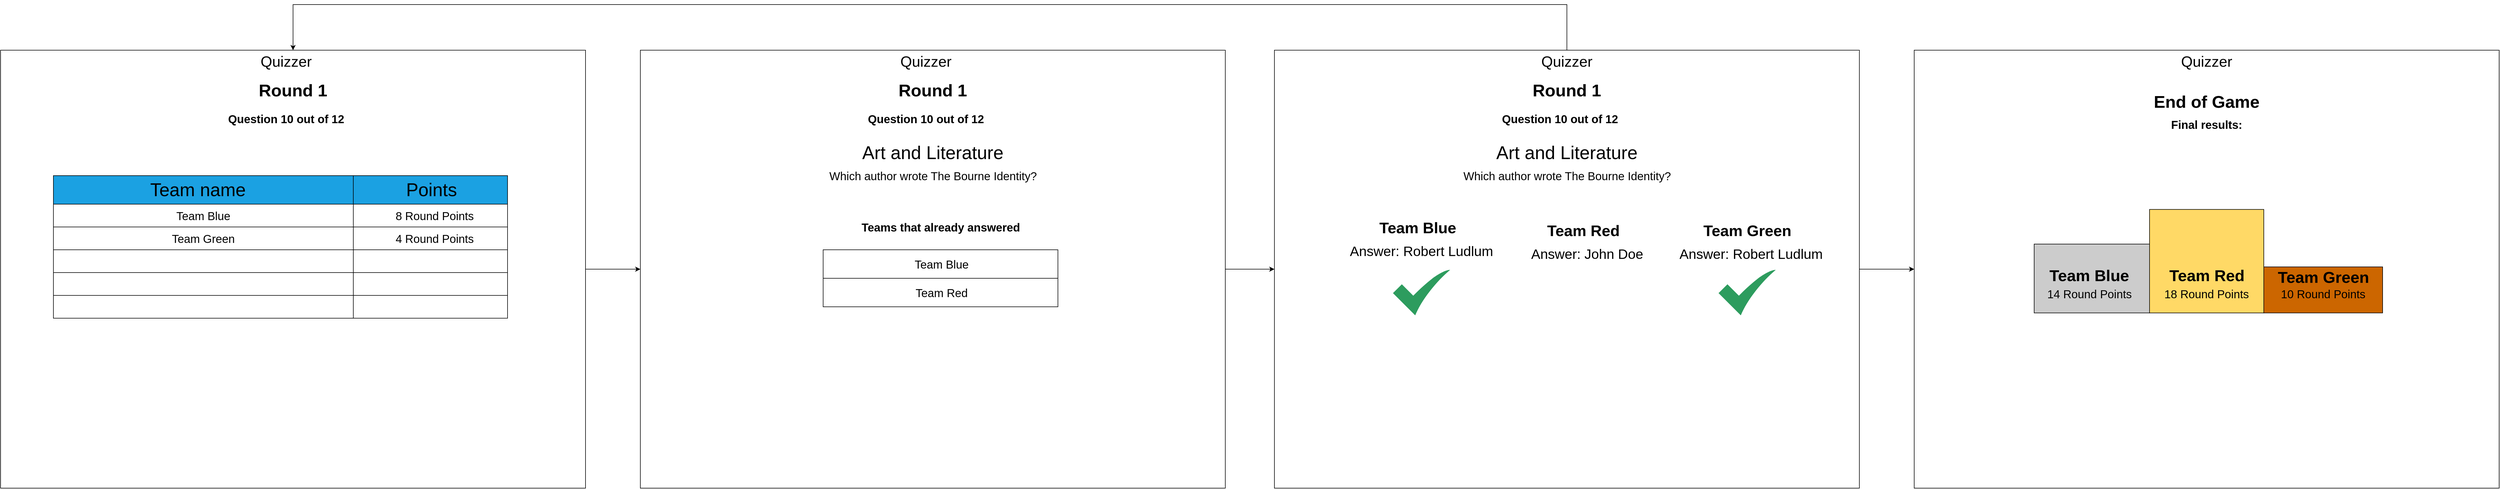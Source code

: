 <mxfile version="13.7.9" type="device" pages="3"><diagram id="rg1BtX0YOyvUwjqByZqp" name="Scoreboard"><mxGraphModel dx="1892" dy="1360" grid="1" gridSize="10" guides="1" tooltips="1" connect="1" arrows="1" fold="1" page="1" pageScale="1" pageWidth="827" pageHeight="1169" math="0" shadow="0"><root><mxCell id="0"/><mxCell id="1" parent="0"/><mxCell id="B4Tlpk1xXInEE_mnZcsA-34" style="edgeStyle=orthogonalEdgeStyle;rounded=0;orthogonalLoop=1;jettySize=auto;html=1;fontSize=20;" parent="1" source="B4Tlpk1xXInEE_mnZcsA-1" target="B4Tlpk1xXInEE_mnZcsA-19" edge="1"><mxGeometry relative="1" as="geometry"/></mxCell><mxCell id="B4Tlpk1xXInEE_mnZcsA-1" value="" style="rounded=0;whiteSpace=wrap;html=1;" parent="1" vertex="1"><mxGeometry x="270" y="130" width="1024" height="768" as="geometry"/></mxCell><mxCell id="B4Tlpk1xXInEE_mnZcsA-4" value="&lt;font style=&quot;font-size: 30px&quot;&gt;Round 1&lt;/font&gt;" style="text;html=1;strokeColor=none;fillColor=none;align=center;verticalAlign=middle;whiteSpace=wrap;rounded=0;fontStyle=1" parent="1" vertex="1"><mxGeometry x="702" y="190" width="160" height="20" as="geometry"/></mxCell><mxCell id="B4Tlpk1xXInEE_mnZcsA-5" value="" style="rounded=0;whiteSpace=wrap;html=1;" parent="1" vertex="1"><mxGeometry x="362.5" y="400" width="525" height="40" as="geometry"/></mxCell><mxCell id="B4Tlpk1xXInEE_mnZcsA-7" value="&lt;b&gt;Question 10 out of 12&lt;/b&gt;" style="text;html=1;strokeColor=none;fillColor=none;align=center;verticalAlign=middle;whiteSpace=wrap;rounded=0;fontSize=20;" parent="1" vertex="1"><mxGeometry x="640" y="240" width="260" height="20" as="geometry"/></mxCell><mxCell id="B4Tlpk1xXInEE_mnZcsA-8" value="Team Blue" style="text;html=1;strokeColor=none;fillColor=none;align=center;verticalAlign=middle;whiteSpace=wrap;rounded=0;fontSize=20;" parent="1" vertex="1"><mxGeometry x="525" y="410" width="200" height="20" as="geometry"/></mxCell><mxCell id="B4Tlpk1xXInEE_mnZcsA-9" value="" style="rounded=0;whiteSpace=wrap;html=1;" parent="1" vertex="1"><mxGeometry x="887.5" y="400" width="270" height="40" as="geometry"/></mxCell><mxCell id="B4Tlpk1xXInEE_mnZcsA-10" value="8 Round Points" style="text;html=1;strokeColor=none;fillColor=none;align=center;verticalAlign=middle;whiteSpace=wrap;rounded=0;fontSize=20;" parent="1" vertex="1"><mxGeometry x="930" y="410" width="200" height="20" as="geometry"/></mxCell><mxCell id="B4Tlpk1xXInEE_mnZcsA-11" value="" style="rounded=0;whiteSpace=wrap;html=1;" parent="1" vertex="1"><mxGeometry x="362.5" y="440" width="525" height="40" as="geometry"/></mxCell><mxCell id="B4Tlpk1xXInEE_mnZcsA-12" value="Team Green" style="text;html=1;strokeColor=none;fillColor=none;align=center;verticalAlign=middle;whiteSpace=wrap;rounded=0;fontSize=20;" parent="1" vertex="1"><mxGeometry x="525" y="450" width="200" height="20" as="geometry"/></mxCell><mxCell id="B4Tlpk1xXInEE_mnZcsA-13" value="" style="rounded=0;whiteSpace=wrap;html=1;" parent="1" vertex="1"><mxGeometry x="887.5" y="440" width="270" height="40" as="geometry"/></mxCell><mxCell id="B4Tlpk1xXInEE_mnZcsA-14" value="4 Round Points" style="text;html=1;strokeColor=none;fillColor=none;align=center;verticalAlign=middle;whiteSpace=wrap;rounded=0;fontSize=20;" parent="1" vertex="1"><mxGeometry x="930" y="450" width="200" height="20" as="geometry"/></mxCell><mxCell id="B4Tlpk1xXInEE_mnZcsA-71" style="edgeStyle=orthogonalEdgeStyle;rounded=0;orthogonalLoop=1;jettySize=auto;html=1;fontSize=32;" parent="1" source="B4Tlpk1xXInEE_mnZcsA-19" target="B4Tlpk1xXInEE_mnZcsA-61" edge="1"><mxGeometry relative="1" as="geometry"/></mxCell><mxCell id="B4Tlpk1xXInEE_mnZcsA-19" value="" style="rounded=0;whiteSpace=wrap;html=1;" parent="1" vertex="1"><mxGeometry x="1390" y="130" width="1024" height="768" as="geometry"/></mxCell><mxCell id="B4Tlpk1xXInEE_mnZcsA-22" value="&lt;font style=&quot;font-size: 30px&quot;&gt;Round 1&lt;/font&gt;" style="text;html=1;strokeColor=none;fillColor=none;align=center;verticalAlign=middle;whiteSpace=wrap;rounded=0;fontStyle=1" parent="1" vertex="1"><mxGeometry x="1822" y="190" width="160" height="20" as="geometry"/></mxCell><mxCell id="B4Tlpk1xXInEE_mnZcsA-24" value="&lt;b&gt;Question 10 out of 12&lt;/b&gt;" style="text;html=1;strokeColor=none;fillColor=none;align=center;verticalAlign=middle;whiteSpace=wrap;rounded=0;fontSize=20;" parent="1" vertex="1"><mxGeometry x="1760" y="240" width="260" height="20" as="geometry"/></mxCell><mxCell id="B4Tlpk1xXInEE_mnZcsA-37" value="" style="rounded=0;whiteSpace=wrap;html=1;" parent="1" vertex="1"><mxGeometry x="362.5" y="480" width="525" height="40" as="geometry"/></mxCell><mxCell id="B4Tlpk1xXInEE_mnZcsA-38" value="" style="rounded=0;whiteSpace=wrap;html=1;" parent="1" vertex="1"><mxGeometry x="887.5" y="480" width="270" height="40" as="geometry"/></mxCell><mxCell id="B4Tlpk1xXInEE_mnZcsA-42" value="" style="rounded=0;whiteSpace=wrap;html=1;" parent="1" vertex="1"><mxGeometry x="362.5" y="520" width="525" height="40" as="geometry"/></mxCell><mxCell id="B4Tlpk1xXInEE_mnZcsA-43" value="" style="rounded=0;whiteSpace=wrap;html=1;" parent="1" vertex="1"><mxGeometry x="887.5" y="520" width="270" height="40" as="geometry"/></mxCell><mxCell id="B4Tlpk1xXInEE_mnZcsA-44" value="" style="rounded=0;whiteSpace=wrap;html=1;" parent="1" vertex="1"><mxGeometry x="362.5" y="560" width="525" height="40" as="geometry"/></mxCell><mxCell id="B4Tlpk1xXInEE_mnZcsA-45" value="" style="rounded=0;whiteSpace=wrap;html=1;" parent="1" vertex="1"><mxGeometry x="887.5" y="560" width="270" height="40" as="geometry"/></mxCell><mxCell id="B4Tlpk1xXInEE_mnZcsA-46" value="" style="rounded=0;whiteSpace=wrap;html=1;fillColor=#1BA1E2;" parent="1" vertex="1"><mxGeometry x="362.5" y="350" width="525" height="50" as="geometry"/></mxCell><mxCell id="B4Tlpk1xXInEE_mnZcsA-47" value="" style="rounded=0;whiteSpace=wrap;html=1;fillColor=#1BA1E2;" parent="1" vertex="1"><mxGeometry x="887.5" y="350" width="270" height="50" as="geometry"/></mxCell><mxCell id="B4Tlpk1xXInEE_mnZcsA-15" value="Team name" style="text;html=1;strokeColor=none;fillColor=none;align=left;verticalAlign=middle;whiteSpace=wrap;rounded=0;fontSize=32;" parent="1" vertex="1"><mxGeometry x="530" y="365" width="278.75" height="20" as="geometry"/></mxCell><mxCell id="B4Tlpk1xXInEE_mnZcsA-16" value="Points" style="text;html=1;strokeColor=none;fillColor=none;align=left;verticalAlign=middle;whiteSpace=wrap;rounded=0;fontSize=32;" parent="1" vertex="1"><mxGeometry x="977.5" y="365" width="147.5" height="20" as="geometry"/></mxCell><mxCell id="B4Tlpk1xXInEE_mnZcsA-52" value="Which author wrote The Bourne Identity?" style="text;html=1;strokeColor=none;fillColor=none;align=center;verticalAlign=middle;whiteSpace=wrap;rounded=0;fontSize=20;" parent="1" vertex="1"><mxGeometry x="1694.5" y="340" width="415" height="20" as="geometry"/></mxCell><mxCell id="B4Tlpk1xXInEE_mnZcsA-54" value="Art and Literature" style="text;html=1;strokeColor=none;fillColor=none;align=center;verticalAlign=middle;whiteSpace=wrap;rounded=0;fontSize=32;" parent="1" vertex="1"><mxGeometry x="1717" y="300" width="370" height="20" as="geometry"/></mxCell><mxCell id="B4Tlpk1xXInEE_mnZcsA-55" value="" style="rounded=0;whiteSpace=wrap;html=1;fontSize=32;align=left;fillColor=#FFFFFF;" parent="1" vertex="1"><mxGeometry x="1710" y="480" width="411" height="50" as="geometry"/></mxCell><mxCell id="B4Tlpk1xXInEE_mnZcsA-56" value="&lt;b&gt;Teams that already answered&lt;/b&gt;" style="text;html=1;strokeColor=none;fillColor=none;align=center;verticalAlign=middle;whiteSpace=wrap;rounded=0;fontSize=20;" parent="1" vertex="1"><mxGeometry x="1761.5" y="430" width="308" height="20" as="geometry"/></mxCell><mxCell id="B4Tlpk1xXInEE_mnZcsA-58" value="Team Blue" style="text;html=1;strokeColor=none;fillColor=none;align=center;verticalAlign=middle;whiteSpace=wrap;rounded=0;fontSize=20;" parent="1" vertex="1"><mxGeometry x="1710" y="495" width="415" height="20" as="geometry"/></mxCell><mxCell id="B4Tlpk1xXInEE_mnZcsA-59" value="" style="rounded=0;whiteSpace=wrap;html=1;fontSize=32;align=left;fillColor=#FFFFFF;" parent="1" vertex="1"><mxGeometry x="1710" y="530" width="411" height="50" as="geometry"/></mxCell><mxCell id="B4Tlpk1xXInEE_mnZcsA-60" value="Team Red" style="text;html=1;strokeColor=none;fillColor=none;align=center;verticalAlign=middle;whiteSpace=wrap;rounded=0;fontSize=20;" parent="1" vertex="1"><mxGeometry x="1710" y="545" width="415" height="20" as="geometry"/></mxCell><mxCell id="B4Tlpk1xXInEE_mnZcsA-72" style="edgeStyle=orthogonalEdgeStyle;rounded=0;orthogonalLoop=1;jettySize=auto;html=1;entryX=0.5;entryY=0;entryDx=0;entryDy=0;fontSize=32;" parent="1" source="B4Tlpk1xXInEE_mnZcsA-61" target="B4Tlpk1xXInEE_mnZcsA-1" edge="1"><mxGeometry relative="1" as="geometry"><Array as="points"><mxPoint x="3012" y="50"/><mxPoint x="782" y="50"/></Array></mxGeometry></mxCell><mxCell id="B4Tlpk1xXInEE_mnZcsA-136" style="edgeStyle=orthogonalEdgeStyle;rounded=0;orthogonalLoop=1;jettySize=auto;html=1;exitX=1;exitY=0.5;exitDx=0;exitDy=0;fontSize=28;" parent="1" source="B4Tlpk1xXInEE_mnZcsA-61" target="B4Tlpk1xXInEE_mnZcsA-95" edge="1"><mxGeometry relative="1" as="geometry"/></mxCell><mxCell id="B4Tlpk1xXInEE_mnZcsA-61" value="" style="rounded=0;whiteSpace=wrap;html=1;" parent="1" vertex="1"><mxGeometry x="2500" y="130" width="1024" height="768" as="geometry"/></mxCell><mxCell id="B4Tlpk1xXInEE_mnZcsA-62" value="&lt;font style=&quot;font-size: 30px&quot;&gt;Round 1&lt;/font&gt;" style="text;html=1;strokeColor=none;fillColor=none;align=center;verticalAlign=middle;whiteSpace=wrap;rounded=0;fontStyle=1" parent="1" vertex="1"><mxGeometry x="2932" y="190" width="160" height="20" as="geometry"/></mxCell><mxCell id="B4Tlpk1xXInEE_mnZcsA-63" value="&lt;b&gt;Question 10 out of 12&lt;/b&gt;" style="text;html=1;strokeColor=none;fillColor=none;align=center;verticalAlign=middle;whiteSpace=wrap;rounded=0;fontSize=20;" parent="1" vertex="1"><mxGeometry x="2870" y="240" width="260" height="20" as="geometry"/></mxCell><mxCell id="B4Tlpk1xXInEE_mnZcsA-64" value="Which author wrote The Bourne Identity?" style="text;html=1;strokeColor=none;fillColor=none;align=center;verticalAlign=middle;whiteSpace=wrap;rounded=0;fontSize=20;" parent="1" vertex="1"><mxGeometry x="2804.5" y="340" width="415" height="20" as="geometry"/></mxCell><mxCell id="B4Tlpk1xXInEE_mnZcsA-65" value="Art and Literature" style="text;html=1;strokeColor=none;fillColor=none;align=center;verticalAlign=middle;whiteSpace=wrap;rounded=0;fontSize=32;" parent="1" vertex="1"><mxGeometry x="2827" y="300" width="370" height="20" as="geometry"/></mxCell><mxCell id="B4Tlpk1xXInEE_mnZcsA-76" value="&lt;font style=&quot;font-size: 27px&quot;&gt;Team Blue&lt;/font&gt;" style="text;html=1;strokeColor=none;fillColor=none;align=center;verticalAlign=middle;whiteSpace=wrap;rounded=0;fontSize=32;fontStyle=1" parent="1" vertex="1"><mxGeometry x="2660.5" y="430" width="180" height="20" as="geometry"/></mxCell><mxCell id="B4Tlpk1xXInEE_mnZcsA-81" value="&lt;font style=&quot;font-size: 24px&quot;&gt;Answer: Robert Ludlum&lt;/font&gt;" style="text;html=1;strokeColor=none;fillColor=none;align=center;verticalAlign=middle;whiteSpace=wrap;rounded=0;fontSize=32;" parent="1" vertex="1"><mxGeometry x="2620" y="470" width="275" height="20" as="geometry"/></mxCell><mxCell id="B4Tlpk1xXInEE_mnZcsA-82" value="&lt;font style=&quot;font-size: 27px&quot;&gt;Team Red&lt;/font&gt;" style="text;html=1;strokeColor=none;fillColor=none;align=center;verticalAlign=middle;whiteSpace=wrap;rounded=0;fontSize=32;fontStyle=1" parent="1" vertex="1"><mxGeometry x="2950.5" y="435" width="180" height="20" as="geometry"/></mxCell><mxCell id="B4Tlpk1xXInEE_mnZcsA-83" value="&lt;font style=&quot;font-size: 24px&quot;&gt;Answer: John Doe&lt;/font&gt;" style="text;html=1;strokeColor=none;fillColor=none;align=center;verticalAlign=middle;whiteSpace=wrap;rounded=0;fontSize=32;" parent="1" vertex="1"><mxGeometry x="2910" y="475" width="275" height="20" as="geometry"/></mxCell><mxCell id="B4Tlpk1xXInEE_mnZcsA-87" value="&lt;font style=&quot;font-size: 27px&quot;&gt;Team Green&lt;/font&gt;" style="text;html=1;strokeColor=none;fillColor=none;align=center;verticalAlign=middle;whiteSpace=wrap;rounded=0;fontSize=32;fontStyle=1" parent="1" vertex="1"><mxGeometry x="3237.5" y="435" width="180" height="20" as="geometry"/></mxCell><mxCell id="B4Tlpk1xXInEE_mnZcsA-88" value="&lt;span style=&quot;font-size: 24px&quot;&gt;Answer: Robert Ludlum&lt;/span&gt;" style="text;html=1;strokeColor=none;fillColor=none;align=center;verticalAlign=middle;whiteSpace=wrap;rounded=0;fontSize=32;" parent="1" vertex="1"><mxGeometry x="3197" y="475" width="275" height="20" as="geometry"/></mxCell><mxCell id="B4Tlpk1xXInEE_mnZcsA-89" value="" style="html=1;aspect=fixed;strokeColor=none;shadow=0;align=center;verticalAlign=top;fillColor=#2D9C5E;shape=mxgraph.gcp2.check;fontSize=32;" parent="1" vertex="1"><mxGeometry x="2707.5" y="515" width="100" height="80" as="geometry"/></mxCell><mxCell id="B4Tlpk1xXInEE_mnZcsA-90" value="" style="shape=image;html=1;verticalAlign=top;verticalLabelPosition=bottom;labelBackgroundColor=#ffffff;imageAspect=0;aspect=fixed;image=https://cdn1.iconfinder.com/data/icons/ui-navigation-1/152/close-128.png;fillColor=#FFFFFF;fontSize=32;align=left;" parent="1" vertex="1"><mxGeometry x="2995.5" y="515" width="90" height="90" as="geometry"/></mxCell><mxCell id="B4Tlpk1xXInEE_mnZcsA-91" value="" style="html=1;aspect=fixed;strokeColor=none;shadow=0;align=center;verticalAlign=top;fillColor=#2D9C5E;shape=mxgraph.gcp2.check;fontSize=32;" parent="1" vertex="1"><mxGeometry x="3277.5" y="515" width="100" height="80" as="geometry"/></mxCell><mxCell id="B4Tlpk1xXInEE_mnZcsA-95" value="" style="rounded=0;whiteSpace=wrap;html=1;" parent="1" vertex="1"><mxGeometry x="3620" y="130" width="1024" height="768" as="geometry"/></mxCell><mxCell id="B4Tlpk1xXInEE_mnZcsA-96" value="&lt;font style=&quot;font-size: 30px&quot;&gt;End of Game&lt;/font&gt;" style="text;html=1;strokeColor=none;fillColor=none;align=center;verticalAlign=middle;whiteSpace=wrap;rounded=0;fontStyle=1" parent="1" vertex="1"><mxGeometry x="3998" y="210" width="268" height="20" as="geometry"/></mxCell><mxCell id="B4Tlpk1xXInEE_mnZcsA-98" value="&lt;b&gt;Final results:&lt;/b&gt;" style="text;html=1;strokeColor=none;fillColor=none;align=center;verticalAlign=middle;whiteSpace=wrap;rounded=0;fontSize=20;" parent="1" vertex="1"><mxGeometry x="4002" y="250" width="260" height="20" as="geometry"/></mxCell><mxCell id="B4Tlpk1xXInEE_mnZcsA-118" value="" style="rounded=0;whiteSpace=wrap;html=1;fontSize=32;align=left;fillColor=#CCCCCC;" parent="1" vertex="1"><mxGeometry x="3830" y="470" width="202" height="120.75" as="geometry"/></mxCell><mxCell id="B4Tlpk1xXInEE_mnZcsA-119" value="" style="rounded=0;whiteSpace=wrap;html=1;fontSize=32;align=left;fillColor=#FFD966;" parent="1" vertex="1"><mxGeometry x="4032" y="409.25" width="200" height="181.5" as="geometry"/></mxCell><mxCell id="B4Tlpk1xXInEE_mnZcsA-120" value="" style="rounded=0;whiteSpace=wrap;html=1;fontSize=32;align=left;fillColor=#CC6600;" parent="1" vertex="1"><mxGeometry x="4232" y="510" width="208" height="80.75" as="geometry"/></mxCell><mxCell id="B4Tlpk1xXInEE_mnZcsA-121" value="" style="shape=image;html=1;verticalAlign=top;verticalLabelPosition=bottom;labelBackgroundColor=#ffffff;imageAspect=0;aspect=fixed;image=https://cdn4.iconfinder.com/data/icons/48-bubbles/48/41.Trophy-128.png;fillColor=#FFFFFF;fontSize=32;align=left;" parent="1" vertex="1"><mxGeometry x="4068" y="330" width="128" height="128" as="geometry"/></mxCell><mxCell id="B4Tlpk1xXInEE_mnZcsA-122" value="" style="shape=image;html=1;verticalAlign=top;verticalLabelPosition=bottom;labelBackgroundColor=#ffffff;imageAspect=0;aspect=fixed;image=https://cdn2.iconfinder.com/data/icons/integers/60/number-three-128.png;fillColor=#FFFFFF;fontSize=32;align=left;" parent="1" vertex="1"><mxGeometry x="4291" y="409.25" width="90" height="90" as="geometry"/></mxCell><mxCell id="B4Tlpk1xXInEE_mnZcsA-123" value="" style="shape=image;html=1;verticalAlign=top;verticalLabelPosition=bottom;labelBackgroundColor=#ffffff;imageAspect=0;aspect=fixed;image=https://cdn2.iconfinder.com/data/icons/integers/60/number-two-128.png;fillColor=#FFFFFF;fontSize=32;align=left;" parent="1" vertex="1"><mxGeometry x="3880" y="365" width="93" height="93" as="geometry"/></mxCell><mxCell id="B4Tlpk1xXInEE_mnZcsA-124" value="Team Red" style="text;html=1;strokeColor=none;fillColor=none;align=center;verticalAlign=middle;whiteSpace=wrap;rounded=0;fontSize=28;fontStyle=1" parent="1" vertex="1"><mxGeometry x="4034.75" y="515" width="194.5" height="20" as="geometry"/></mxCell><mxCell id="B4Tlpk1xXInEE_mnZcsA-125" value="Team Green" style="text;html=1;strokeColor=none;fillColor=none;align=center;verticalAlign=middle;whiteSpace=wrap;rounded=0;fontSize=28;fontStyle=1" parent="1" vertex="1"><mxGeometry x="4238.75" y="518" width="194.5" height="20" as="geometry"/></mxCell><mxCell id="B4Tlpk1xXInEE_mnZcsA-126" value="Team Blue" style="text;html=1;strokeColor=none;fillColor=none;align=center;verticalAlign=middle;whiteSpace=wrap;rounded=0;fontSize=28;fontStyle=1" parent="1" vertex="1"><mxGeometry x="3829.25" y="515" width="194.5" height="20" as="geometry"/></mxCell><mxCell id="B4Tlpk1xXInEE_mnZcsA-129" value="&lt;font style=&quot;font-size: 20px&quot;&gt;10 Round Points&lt;/font&gt;" style="text;html=1;strokeColor=none;fillColor=none;align=center;verticalAlign=middle;whiteSpace=wrap;rounded=0;fontSize=28;" parent="1" vertex="1"><mxGeometry x="4254" y="545" width="164" height="20" as="geometry"/></mxCell><mxCell id="B4Tlpk1xXInEE_mnZcsA-130" value="&lt;font style=&quot;font-size: 20px&quot;&gt;18 Round Points&lt;/font&gt;" style="text;html=1;strokeColor=none;fillColor=none;align=center;verticalAlign=middle;whiteSpace=wrap;rounded=0;fontSize=28;" parent="1" vertex="1"><mxGeometry x="4050" y="545" width="164" height="20" as="geometry"/></mxCell><mxCell id="B4Tlpk1xXInEE_mnZcsA-131" value="&lt;font style=&quot;font-size: 20px&quot;&gt;14 Round Points&lt;/font&gt;" style="text;html=1;strokeColor=none;fillColor=none;align=center;verticalAlign=middle;whiteSpace=wrap;rounded=0;fontSize=28;" parent="1" vertex="1"><mxGeometry x="3844.5" y="545" width="164" height="20" as="geometry"/></mxCell><mxCell id="B4Tlpk1xXInEE_mnZcsA-132" value="&lt;font style=&quot;font-size: 26px&quot;&gt;Quizzer&lt;/font&gt;" style="text;html=1;strokeColor=none;fillColor=none;align=center;verticalAlign=middle;whiteSpace=wrap;rounded=0;" parent="1" vertex="1"><mxGeometry x="750" y="140" width="40" height="20" as="geometry"/></mxCell><mxCell id="B4Tlpk1xXInEE_mnZcsA-133" value="&lt;font style=&quot;font-size: 26px&quot;&gt;Quizzer&lt;/font&gt;" style="text;html=1;strokeColor=none;fillColor=none;align=center;verticalAlign=middle;whiteSpace=wrap;rounded=0;" parent="1" vertex="1"><mxGeometry x="1870" y="140" width="40" height="20" as="geometry"/></mxCell><mxCell id="B4Tlpk1xXInEE_mnZcsA-134" value="&lt;font style=&quot;font-size: 26px&quot;&gt;Quizzer&lt;/font&gt;" style="text;html=1;strokeColor=none;fillColor=none;align=center;verticalAlign=middle;whiteSpace=wrap;rounded=0;" parent="1" vertex="1"><mxGeometry x="2992" y="140" width="40" height="20" as="geometry"/></mxCell><mxCell id="B4Tlpk1xXInEE_mnZcsA-135" value="&lt;font style=&quot;font-size: 26px&quot;&gt;Quizzer&lt;/font&gt;" style="text;html=1;strokeColor=none;fillColor=none;align=center;verticalAlign=middle;whiteSpace=wrap;rounded=0;" parent="1" vertex="1"><mxGeometry x="4112" y="140" width="40" height="20" as="geometry"/></mxCell></root></mxGraphModel></diagram><diagram id="EPLuQpguUsKvDiZ4hwqx" name="Interactions"><mxGraphModel dx="3872" dy="2770" grid="1" gridSize="10" guides="1" tooltips="1" connect="1" arrows="1" fold="1" page="1" pageScale="1" pageWidth="1169" pageHeight="827" math="0" shadow="0"><root><mxCell id="UqAo5CfEHRjORwVbhIGS-0"/><mxCell id="UqAo5CfEHRjORwVbhIGS-1" parent="UqAo5CfEHRjORwVbhIGS-0"/><mxCell id="qf1_I9PX8FhXdazu507q-0" style="edgeStyle=orthogonalEdgeStyle;rounded=0;orthogonalLoop=1;jettySize=auto;html=1;exitX=1;exitY=0.5;exitDx=0;exitDy=0;entryX=0;entryY=0.5;entryDx=0;entryDy=0;" parent="UqAo5CfEHRjORwVbhIGS-1" source="lDTDEA2sQHca24JIP9gM-32" target="dkFydCsibvsqijXtzW1g-1" edge="1"><mxGeometry relative="1" as="geometry"/></mxCell><mxCell id="lDTDEA2sQHca24JIP9gM-32" value="" style="rounded=0;whiteSpace=wrap;html=1;" parent="UqAo5CfEHRjORwVbhIGS-1" vertex="1"><mxGeometry x="-880" y="130" width="1024" height="768" as="geometry"/></mxCell><mxCell id="dkFydCsibvsqijXtzW1g-0" style="edgeStyle=orthogonalEdgeStyle;rounded=0;orthogonalLoop=1;jettySize=auto;html=1;fontSize=20;" parent="UqAo5CfEHRjORwVbhIGS-1" source="dkFydCsibvsqijXtzW1g-1" target="dkFydCsibvsqijXtzW1g-13" edge="1"><mxGeometry relative="1" as="geometry"/></mxCell><mxCell id="lDTDEA2sQHca24JIP9gM-13" style="edgeStyle=orthogonalEdgeStyle;rounded=0;orthogonalLoop=1;jettySize=auto;html=1;exitX=0.75;exitY=1;exitDx=0;exitDy=0;entryX=0.5;entryY=0;entryDx=0;entryDy=0;" parent="UqAo5CfEHRjORwVbhIGS-1" source="dkFydCsibvsqijXtzW1g-1" target="lDTDEA2sQHca24JIP9gM-12" edge="1"><mxGeometry relative="1" as="geometry"/></mxCell><mxCell id="dkFydCsibvsqijXtzW1g-1" value="" style="rounded=0;whiteSpace=wrap;html=1;" parent="UqAo5CfEHRjORwVbhIGS-1" vertex="1"><mxGeometry x="270" y="130" width="1024" height="768" as="geometry"/></mxCell><mxCell id="dkFydCsibvsqijXtzW1g-2" value="&lt;font style=&quot;font-size: 30px&quot;&gt;Round 1&lt;/font&gt;" style="text;html=1;strokeColor=none;fillColor=none;align=center;verticalAlign=middle;whiteSpace=wrap;rounded=0;fontStyle=1" parent="UqAo5CfEHRjORwVbhIGS-1" vertex="1"><mxGeometry x="702" y="190" width="160" height="20" as="geometry"/></mxCell><mxCell id="dkFydCsibvsqijXtzW1g-3" value="" style="rounded=0;whiteSpace=wrap;html=1;" parent="UqAo5CfEHRjORwVbhIGS-1" vertex="1"><mxGeometry x="362.5" y="400" width="525" height="40" as="geometry"/></mxCell><mxCell id="dkFydCsibvsqijXtzW1g-4" value="&lt;b&gt;Question 10 out of 12&lt;/b&gt;" style="text;html=1;strokeColor=none;fillColor=none;align=center;verticalAlign=middle;whiteSpace=wrap;rounded=0;fontSize=20;" parent="UqAo5CfEHRjORwVbhIGS-1" vertex="1"><mxGeometry x="640" y="240" width="260" height="20" as="geometry"/></mxCell><mxCell id="dkFydCsibvsqijXtzW1g-5" value="Team Blue" style="text;html=1;strokeColor=none;fillColor=none;align=center;verticalAlign=middle;whiteSpace=wrap;rounded=0;fontSize=20;" parent="UqAo5CfEHRjORwVbhIGS-1" vertex="1"><mxGeometry x="525" y="410" width="200" height="20" as="geometry"/></mxCell><mxCell id="dkFydCsibvsqijXtzW1g-6" value="" style="rounded=0;whiteSpace=wrap;html=1;" parent="UqAo5CfEHRjORwVbhIGS-1" vertex="1"><mxGeometry x="887.5" y="400" width="270" height="40" as="geometry"/></mxCell><mxCell id="dkFydCsibvsqijXtzW1g-7" value="8 Round Points" style="text;html=1;strokeColor=none;fillColor=none;align=center;verticalAlign=middle;whiteSpace=wrap;rounded=0;fontSize=20;" parent="UqAo5CfEHRjORwVbhIGS-1" vertex="1"><mxGeometry x="930" y="410" width="200" height="20" as="geometry"/></mxCell><mxCell id="lDTDEA2sQHca24JIP9gM-11" style="edgeStyle=orthogonalEdgeStyle;rounded=0;orthogonalLoop=1;jettySize=auto;html=1;exitX=0;exitY=0.5;exitDx=0;exitDy=0;" parent="UqAo5CfEHRjORwVbhIGS-1" source="dkFydCsibvsqijXtzW1g-8" target="lDTDEA2sQHca24JIP9gM-9" edge="1"><mxGeometry relative="1" as="geometry"/></mxCell><mxCell id="dkFydCsibvsqijXtzW1g-8" value="" style="rounded=0;whiteSpace=wrap;html=1;" parent="UqAo5CfEHRjORwVbhIGS-1" vertex="1"><mxGeometry x="362.5" y="440" width="525" height="40" as="geometry"/></mxCell><mxCell id="dkFydCsibvsqijXtzW1g-9" value="Team Green" style="text;html=1;strokeColor=none;fillColor=none;align=center;verticalAlign=middle;whiteSpace=wrap;rounded=0;fontSize=20;" parent="UqAo5CfEHRjORwVbhIGS-1" vertex="1"><mxGeometry x="525" y="450" width="200" height="20" as="geometry"/></mxCell><mxCell id="dkFydCsibvsqijXtzW1g-10" value="" style="rounded=0;whiteSpace=wrap;html=1;" parent="UqAo5CfEHRjORwVbhIGS-1" vertex="1"><mxGeometry x="887.5" y="440" width="270" height="40" as="geometry"/></mxCell><mxCell id="dkFydCsibvsqijXtzW1g-11" value="4 Round Points" style="text;html=1;strokeColor=none;fillColor=none;align=center;verticalAlign=middle;whiteSpace=wrap;rounded=0;fontSize=20;" parent="UqAo5CfEHRjORwVbhIGS-1" vertex="1"><mxGeometry x="930" y="450" width="200" height="20" as="geometry"/></mxCell><mxCell id="dkFydCsibvsqijXtzW1g-12" style="edgeStyle=orthogonalEdgeStyle;rounded=0;orthogonalLoop=1;jettySize=auto;html=1;fontSize=32;" parent="UqAo5CfEHRjORwVbhIGS-1" source="dkFydCsibvsqijXtzW1g-13" target="dkFydCsibvsqijXtzW1g-35" edge="1"><mxGeometry relative="1" as="geometry"/></mxCell><mxCell id="lDTDEA2sQHca24JIP9gM-6" style="edgeStyle=orthogonalEdgeStyle;rounded=0;orthogonalLoop=1;jettySize=auto;html=1;exitX=0.75;exitY=1;exitDx=0;exitDy=0;entryX=0.5;entryY=0;entryDx=0;entryDy=0;" parent="UqAo5CfEHRjORwVbhIGS-1" source="dkFydCsibvsqijXtzW1g-13" target="lDTDEA2sQHca24JIP9gM-5" edge="1"><mxGeometry relative="1" as="geometry"/></mxCell><mxCell id="dkFydCsibvsqijXtzW1g-13" value="" style="rounded=0;whiteSpace=wrap;html=1;" parent="UqAo5CfEHRjORwVbhIGS-1" vertex="1"><mxGeometry x="1390" y="130" width="1024" height="768" as="geometry"/></mxCell><mxCell id="dkFydCsibvsqijXtzW1g-14" value="&lt;font style=&quot;font-size: 30px&quot;&gt;Round 1&lt;/font&gt;" style="text;html=1;strokeColor=none;fillColor=none;align=center;verticalAlign=middle;whiteSpace=wrap;rounded=0;fontStyle=1" parent="UqAo5CfEHRjORwVbhIGS-1" vertex="1"><mxGeometry x="1822" y="190" width="160" height="20" as="geometry"/></mxCell><mxCell id="dkFydCsibvsqijXtzW1g-15" value="&lt;b&gt;Question 10 out of 12&lt;/b&gt;" style="text;html=1;strokeColor=none;fillColor=none;align=center;verticalAlign=middle;whiteSpace=wrap;rounded=0;fontSize=20;" parent="UqAo5CfEHRjORwVbhIGS-1" vertex="1"><mxGeometry x="1760" y="240" width="260" height="20" as="geometry"/></mxCell><mxCell id="dkFydCsibvsqijXtzW1g-16" value="" style="rounded=0;whiteSpace=wrap;html=1;" parent="UqAo5CfEHRjORwVbhIGS-1" vertex="1"><mxGeometry x="362.5" y="480" width="525" height="40" as="geometry"/></mxCell><mxCell id="dkFydCsibvsqijXtzW1g-17" value="" style="rounded=0;whiteSpace=wrap;html=1;" parent="UqAo5CfEHRjORwVbhIGS-1" vertex="1"><mxGeometry x="887.5" y="480" width="270" height="40" as="geometry"/></mxCell><mxCell id="dkFydCsibvsqijXtzW1g-18" value="" style="rounded=0;whiteSpace=wrap;html=1;" parent="UqAo5CfEHRjORwVbhIGS-1" vertex="1"><mxGeometry x="362.5" y="520" width="525" height="40" as="geometry"/></mxCell><mxCell id="dkFydCsibvsqijXtzW1g-19" value="" style="rounded=0;whiteSpace=wrap;html=1;" parent="UqAo5CfEHRjORwVbhIGS-1" vertex="1"><mxGeometry x="887.5" y="520" width="270" height="40" as="geometry"/></mxCell><mxCell id="dkFydCsibvsqijXtzW1g-20" value="" style="rounded=0;whiteSpace=wrap;html=1;" parent="UqAo5CfEHRjORwVbhIGS-1" vertex="1"><mxGeometry x="362.5" y="560" width="525" height="40" as="geometry"/></mxCell><mxCell id="dkFydCsibvsqijXtzW1g-21" value="" style="rounded=0;whiteSpace=wrap;html=1;" parent="UqAo5CfEHRjORwVbhIGS-1" vertex="1"><mxGeometry x="887.5" y="560" width="270" height="40" as="geometry"/></mxCell><mxCell id="dkFydCsibvsqijXtzW1g-22" value="" style="rounded=0;whiteSpace=wrap;html=1;fillColor=#1BA1E2;" parent="UqAo5CfEHRjORwVbhIGS-1" vertex="1"><mxGeometry x="362.5" y="350" width="525" height="50" as="geometry"/></mxCell><mxCell id="dkFydCsibvsqijXtzW1g-23" value="" style="rounded=0;whiteSpace=wrap;html=1;fillColor=#1BA1E2;" parent="UqAo5CfEHRjORwVbhIGS-1" vertex="1"><mxGeometry x="887.5" y="350" width="270" height="50" as="geometry"/></mxCell><mxCell id="dkFydCsibvsqijXtzW1g-24" value="Team name" style="text;html=1;strokeColor=none;fillColor=none;align=left;verticalAlign=middle;whiteSpace=wrap;rounded=0;fontSize=32;" parent="UqAo5CfEHRjORwVbhIGS-1" vertex="1"><mxGeometry x="530" y="365" width="278.75" height="20" as="geometry"/></mxCell><mxCell id="dkFydCsibvsqijXtzW1g-25" value="Points" style="text;html=1;strokeColor=none;fillColor=none;align=left;verticalAlign=middle;whiteSpace=wrap;rounded=0;fontSize=32;" parent="UqAo5CfEHRjORwVbhIGS-1" vertex="1"><mxGeometry x="977.5" y="365" width="147.5" height="20" as="geometry"/></mxCell><mxCell id="dkFydCsibvsqijXtzW1g-26" value="Which author wrote The Bourne Identity?" style="text;html=1;strokeColor=none;fillColor=none;align=center;verticalAlign=middle;whiteSpace=wrap;rounded=0;fontSize=20;" parent="UqAo5CfEHRjORwVbhIGS-1" vertex="1"><mxGeometry x="1694.5" y="340" width="415" height="20" as="geometry"/></mxCell><mxCell id="dkFydCsibvsqijXtzW1g-27" value="Art and Literature" style="text;html=1;strokeColor=none;fillColor=none;align=center;verticalAlign=middle;whiteSpace=wrap;rounded=0;fontSize=32;" parent="UqAo5CfEHRjORwVbhIGS-1" vertex="1"><mxGeometry x="1717" y="300" width="370" height="20" as="geometry"/></mxCell><mxCell id="dkFydCsibvsqijXtzW1g-28" value="" style="rounded=0;whiteSpace=wrap;html=1;fontSize=32;align=left;fillColor=#FFFFFF;" parent="UqAo5CfEHRjORwVbhIGS-1" vertex="1"><mxGeometry x="1710" y="480" width="411" height="50" as="geometry"/></mxCell><mxCell id="dkFydCsibvsqijXtzW1g-29" value="&lt;b&gt;Teams that already answered&lt;/b&gt;" style="text;html=1;strokeColor=none;fillColor=none;align=center;verticalAlign=middle;whiteSpace=wrap;rounded=0;fontSize=20;" parent="UqAo5CfEHRjORwVbhIGS-1" vertex="1"><mxGeometry x="1761.5" y="430" width="308" height="20" as="geometry"/></mxCell><mxCell id="lDTDEA2sQHca24JIP9gM-4" style="edgeStyle=orthogonalEdgeStyle;rounded=0;orthogonalLoop=1;jettySize=auto;html=1;exitX=0;exitY=0;exitDx=0;exitDy=0;" parent="UqAo5CfEHRjORwVbhIGS-1" source="dkFydCsibvsqijXtzW1g-30" target="lDTDEA2sQHca24JIP9gM-3" edge="1"><mxGeometry relative="1" as="geometry"><Array as="points"><mxPoint x="1710" y="510"/><mxPoint x="1590" y="510"/></Array></mxGeometry></mxCell><mxCell id="dkFydCsibvsqijXtzW1g-30" value="Team Blue" style="text;html=1;strokeColor=none;fillColor=none;align=center;verticalAlign=middle;whiteSpace=wrap;rounded=0;fontSize=20;" parent="UqAo5CfEHRjORwVbhIGS-1" vertex="1"><mxGeometry x="1710" y="495" width="415" height="20" as="geometry"/></mxCell><mxCell id="dkFydCsibvsqijXtzW1g-31" value="" style="rounded=0;whiteSpace=wrap;html=1;fontSize=32;align=left;fillColor=#FFFFFF;" parent="UqAo5CfEHRjORwVbhIGS-1" vertex="1"><mxGeometry x="1710" y="530" width="411" height="50" as="geometry"/></mxCell><mxCell id="dkFydCsibvsqijXtzW1g-32" value="Team Red" style="text;html=1;strokeColor=none;fillColor=none;align=center;verticalAlign=middle;whiteSpace=wrap;rounded=0;fontSize=20;" parent="UqAo5CfEHRjORwVbhIGS-1" vertex="1"><mxGeometry x="1710" y="545" width="415" height="20" as="geometry"/></mxCell><mxCell id="dkFydCsibvsqijXtzW1g-33" style="edgeStyle=orthogonalEdgeStyle;rounded=0;orthogonalLoop=1;jettySize=auto;html=1;entryX=0.5;entryY=0;entryDx=0;entryDy=0;fontSize=32;" parent="UqAo5CfEHRjORwVbhIGS-1" source="dkFydCsibvsqijXtzW1g-35" target="dkFydCsibvsqijXtzW1g-1" edge="1"><mxGeometry relative="1" as="geometry"><Array as="points"><mxPoint x="3012" y="10"/><mxPoint x="782" y="10"/></Array></mxGeometry></mxCell><mxCell id="dkFydCsibvsqijXtzW1g-34" style="edgeStyle=orthogonalEdgeStyle;rounded=0;orthogonalLoop=1;jettySize=auto;html=1;exitX=1;exitY=0.5;exitDx=0;exitDy=0;fontSize=28;" parent="UqAo5CfEHRjORwVbhIGS-1" source="dkFydCsibvsqijXtzW1g-35" target="dkFydCsibvsqijXtzW1g-49" edge="1"><mxGeometry relative="1" as="geometry"/></mxCell><mxCell id="dkFydCsibvsqijXtzW1g-35" value="" style="rounded=0;whiteSpace=wrap;html=1;" parent="UqAo5CfEHRjORwVbhIGS-1" vertex="1"><mxGeometry x="2500" y="130" width="1024" height="768" as="geometry"/></mxCell><mxCell id="dkFydCsibvsqijXtzW1g-36" value="&lt;font style=&quot;font-size: 30px&quot;&gt;Round 1&lt;/font&gt;" style="text;html=1;strokeColor=none;fillColor=none;align=center;verticalAlign=middle;whiteSpace=wrap;rounded=0;fontStyle=1" parent="UqAo5CfEHRjORwVbhIGS-1" vertex="1"><mxGeometry x="2932" y="190" width="160" height="20" as="geometry"/></mxCell><mxCell id="dkFydCsibvsqijXtzW1g-37" value="&lt;b&gt;Question 10 out of 12&lt;/b&gt;" style="text;html=1;strokeColor=none;fillColor=none;align=center;verticalAlign=middle;whiteSpace=wrap;rounded=0;fontSize=20;" parent="UqAo5CfEHRjORwVbhIGS-1" vertex="1"><mxGeometry x="2870" y="240" width="260" height="20" as="geometry"/></mxCell><mxCell id="dkFydCsibvsqijXtzW1g-38" value="Which author wrote The Bourne Identity?" style="text;html=1;strokeColor=none;fillColor=none;align=center;verticalAlign=middle;whiteSpace=wrap;rounded=0;fontSize=20;" parent="UqAo5CfEHRjORwVbhIGS-1" vertex="1"><mxGeometry x="2804.5" y="340" width="415" height="20" as="geometry"/></mxCell><mxCell id="dkFydCsibvsqijXtzW1g-39" value="Art and Literature" style="text;html=1;strokeColor=none;fillColor=none;align=center;verticalAlign=middle;whiteSpace=wrap;rounded=0;fontSize=32;" parent="UqAo5CfEHRjORwVbhIGS-1" vertex="1"><mxGeometry x="2827" y="300" width="370" height="20" as="geometry"/></mxCell><mxCell id="dkFydCsibvsqijXtzW1g-40" value="&lt;font style=&quot;font-size: 27px&quot;&gt;Team Blue&lt;/font&gt;" style="text;html=1;strokeColor=none;fillColor=none;align=center;verticalAlign=middle;whiteSpace=wrap;rounded=0;fontSize=32;fontStyle=1" parent="UqAo5CfEHRjORwVbhIGS-1" vertex="1"><mxGeometry x="2660.5" y="430" width="180" height="20" as="geometry"/></mxCell><mxCell id="dkFydCsibvsqijXtzW1g-41" value="&lt;font style=&quot;font-size: 24px&quot;&gt;Answer: Robert Ludlum&lt;/font&gt;" style="text;html=1;strokeColor=none;fillColor=none;align=center;verticalAlign=middle;whiteSpace=wrap;rounded=0;fontSize=32;" parent="UqAo5CfEHRjORwVbhIGS-1" vertex="1"><mxGeometry x="2620" y="470" width="275" height="20" as="geometry"/></mxCell><mxCell id="dkFydCsibvsqijXtzW1g-42" value="&lt;font style=&quot;font-size: 27px&quot;&gt;Team Red&lt;/font&gt;" style="text;html=1;strokeColor=none;fillColor=none;align=center;verticalAlign=middle;whiteSpace=wrap;rounded=0;fontSize=32;fontStyle=1" parent="UqAo5CfEHRjORwVbhIGS-1" vertex="1"><mxGeometry x="2950.5" y="435" width="180" height="20" as="geometry"/></mxCell><mxCell id="dkFydCsibvsqijXtzW1g-43" value="&lt;font style=&quot;font-size: 24px&quot;&gt;Answer: John Doe&lt;/font&gt;" style="text;html=1;strokeColor=none;fillColor=none;align=center;verticalAlign=middle;whiteSpace=wrap;rounded=0;fontSize=32;" parent="UqAo5CfEHRjORwVbhIGS-1" vertex="1"><mxGeometry x="2910" y="475" width="275" height="20" as="geometry"/></mxCell><mxCell id="dkFydCsibvsqijXtzW1g-44" value="&lt;font style=&quot;font-size: 27px&quot;&gt;Team Green&lt;/font&gt;" style="text;html=1;strokeColor=none;fillColor=none;align=center;verticalAlign=middle;whiteSpace=wrap;rounded=0;fontSize=32;fontStyle=1" parent="UqAo5CfEHRjORwVbhIGS-1" vertex="1"><mxGeometry x="3237.5" y="435" width="180" height="20" as="geometry"/></mxCell><mxCell id="dkFydCsibvsqijXtzW1g-45" value="&lt;span style=&quot;font-size: 24px&quot;&gt;Answer: Robert Ludlum&lt;/span&gt;" style="text;html=1;strokeColor=none;fillColor=none;align=center;verticalAlign=middle;whiteSpace=wrap;rounded=0;fontSize=32;" parent="UqAo5CfEHRjORwVbhIGS-1" vertex="1"><mxGeometry x="3197" y="475" width="275" height="20" as="geometry"/></mxCell><mxCell id="lDTDEA2sQHca24JIP9gM-18" style="edgeStyle=orthogonalEdgeStyle;rounded=0;orthogonalLoop=1;jettySize=auto;html=1;entryX=0.5;entryY=0;entryDx=0;entryDy=0;" parent="UqAo5CfEHRjORwVbhIGS-1" source="dkFydCsibvsqijXtzW1g-46" target="lDTDEA2sQHca24JIP9gM-17" edge="1"><mxGeometry relative="1" as="geometry"><Array as="points"><mxPoint x="2750" y="773"/><mxPoint x="2599" y="773"/></Array></mxGeometry></mxCell><mxCell id="dkFydCsibvsqijXtzW1g-46" value="" style="html=1;aspect=fixed;strokeColor=none;shadow=0;align=center;verticalAlign=top;fillColor=#2D9C5E;shape=mxgraph.gcp2.check;fontSize=32;" parent="UqAo5CfEHRjORwVbhIGS-1" vertex="1"><mxGeometry x="2707.5" y="515" width="100" height="80" as="geometry"/></mxCell><mxCell id="lDTDEA2sQHca24JIP9gM-19" style="edgeStyle=orthogonalEdgeStyle;rounded=0;orthogonalLoop=1;jettySize=auto;html=1;exitX=0.5;exitY=1;exitDx=0;exitDy=0;" parent="UqAo5CfEHRjORwVbhIGS-1" source="dkFydCsibvsqijXtzW1g-47" target="lDTDEA2sQHca24JIP9gM-2" edge="1"><mxGeometry relative="1" as="geometry"/></mxCell><mxCell id="dkFydCsibvsqijXtzW1g-47" value="" style="shape=image;html=1;verticalAlign=top;verticalLabelPosition=bottom;labelBackgroundColor=#ffffff;imageAspect=0;aspect=fixed;image=https://cdn1.iconfinder.com/data/icons/ui-navigation-1/152/close-128.png;fillColor=#FFFFFF;fontSize=32;align=left;" parent="UqAo5CfEHRjORwVbhIGS-1" vertex="1"><mxGeometry x="2995.5" y="515" width="90" height="90" as="geometry"/></mxCell><mxCell id="dkFydCsibvsqijXtzW1g-48" value="" style="html=1;aspect=fixed;strokeColor=none;shadow=0;align=center;verticalAlign=top;fillColor=#2D9C5E;shape=mxgraph.gcp2.check;fontSize=32;" parent="UqAo5CfEHRjORwVbhIGS-1" vertex="1"><mxGeometry x="3277.5" y="515" width="100" height="80" as="geometry"/></mxCell><mxCell id="lDTDEA2sQHca24JIP9gM-31" style="edgeStyle=orthogonalEdgeStyle;rounded=0;orthogonalLoop=1;jettySize=auto;html=1;" parent="UqAo5CfEHRjORwVbhIGS-1" source="dkFydCsibvsqijXtzW1g-49" edge="1"><mxGeometry relative="1" as="geometry"><mxPoint x="-420" y="900" as="targetPoint"/><Array as="points"><mxPoint x="4132" y="1150"/><mxPoint x="-420" y="1150"/><mxPoint x="-420" y="900"/></Array></mxGeometry></mxCell><mxCell id="dkFydCsibvsqijXtzW1g-49" value="" style="rounded=0;whiteSpace=wrap;html=1;" parent="UqAo5CfEHRjORwVbhIGS-1" vertex="1"><mxGeometry x="3620" y="130" width="1024" height="768" as="geometry"/></mxCell><mxCell id="dkFydCsibvsqijXtzW1g-50" value="&lt;font style=&quot;font-size: 30px&quot;&gt;End of Game&lt;/font&gt;" style="text;html=1;strokeColor=none;fillColor=none;align=center;verticalAlign=middle;whiteSpace=wrap;rounded=0;fontStyle=1" parent="UqAo5CfEHRjORwVbhIGS-1" vertex="1"><mxGeometry x="3998" y="210" width="268" height="20" as="geometry"/></mxCell><mxCell id="dkFydCsibvsqijXtzW1g-51" value="&lt;b&gt;Final results:&lt;/b&gt;" style="text;html=1;strokeColor=none;fillColor=none;align=center;verticalAlign=middle;whiteSpace=wrap;rounded=0;fontSize=20;" parent="UqAo5CfEHRjORwVbhIGS-1" vertex="1"><mxGeometry x="4002" y="250" width="260" height="20" as="geometry"/></mxCell><mxCell id="dkFydCsibvsqijXtzW1g-52" value="" style="rounded=0;whiteSpace=wrap;html=1;fontSize=32;align=left;fillColor=#CCCCCC;" parent="UqAo5CfEHRjORwVbhIGS-1" vertex="1"><mxGeometry x="3830" y="470" width="202" height="120.75" as="geometry"/></mxCell><mxCell id="dkFydCsibvsqijXtzW1g-53" value="" style="rounded=0;whiteSpace=wrap;html=1;fontSize=32;align=left;fillColor=#FFD966;" parent="UqAo5CfEHRjORwVbhIGS-1" vertex="1"><mxGeometry x="4032" y="409.25" width="200" height="181.5" as="geometry"/></mxCell><mxCell id="dkFydCsibvsqijXtzW1g-54" value="" style="rounded=0;whiteSpace=wrap;html=1;fontSize=32;align=left;fillColor=#CC6600;" parent="UqAo5CfEHRjORwVbhIGS-1" vertex="1"><mxGeometry x="4232" y="510" width="208" height="80.75" as="geometry"/></mxCell><mxCell id="dkFydCsibvsqijXtzW1g-55" value="" style="shape=image;html=1;verticalAlign=top;verticalLabelPosition=bottom;labelBackgroundColor=#ffffff;imageAspect=0;aspect=fixed;image=https://cdn4.iconfinder.com/data/icons/48-bubbles/48/41.Trophy-128.png;fillColor=#FFFFFF;fontSize=32;align=left;" parent="UqAo5CfEHRjORwVbhIGS-1" vertex="1"><mxGeometry x="4068" y="330" width="128" height="128" as="geometry"/></mxCell><mxCell id="dkFydCsibvsqijXtzW1g-56" value="" style="shape=image;html=1;verticalAlign=top;verticalLabelPosition=bottom;labelBackgroundColor=#ffffff;imageAspect=0;aspect=fixed;image=https://cdn2.iconfinder.com/data/icons/integers/60/number-three-128.png;fillColor=#FFFFFF;fontSize=32;align=left;" parent="UqAo5CfEHRjORwVbhIGS-1" vertex="1"><mxGeometry x="4291" y="409.25" width="90" height="90" as="geometry"/></mxCell><mxCell id="dkFydCsibvsqijXtzW1g-57" value="" style="shape=image;html=1;verticalAlign=top;verticalLabelPosition=bottom;labelBackgroundColor=#ffffff;imageAspect=0;aspect=fixed;image=https://cdn2.iconfinder.com/data/icons/integers/60/number-two-128.png;fillColor=#FFFFFF;fontSize=32;align=left;" parent="UqAo5CfEHRjORwVbhIGS-1" vertex="1"><mxGeometry x="3880" y="365" width="93" height="93" as="geometry"/></mxCell><mxCell id="dkFydCsibvsqijXtzW1g-58" value="Team Red" style="text;html=1;strokeColor=none;fillColor=none;align=center;verticalAlign=middle;whiteSpace=wrap;rounded=0;fontSize=28;fontStyle=1" parent="UqAo5CfEHRjORwVbhIGS-1" vertex="1"><mxGeometry x="4034.75" y="515" width="194.5" height="20" as="geometry"/></mxCell><mxCell id="dkFydCsibvsqijXtzW1g-59" value="Team Green" style="text;html=1;strokeColor=none;fillColor=none;align=center;verticalAlign=middle;whiteSpace=wrap;rounded=0;fontSize=28;fontStyle=1" parent="UqAo5CfEHRjORwVbhIGS-1" vertex="1"><mxGeometry x="4238.75" y="518" width="194.5" height="20" as="geometry"/></mxCell><mxCell id="dkFydCsibvsqijXtzW1g-60" value="Team Blue" style="text;html=1;strokeColor=none;fillColor=none;align=center;verticalAlign=middle;whiteSpace=wrap;rounded=0;fontSize=28;fontStyle=1" parent="UqAo5CfEHRjORwVbhIGS-1" vertex="1"><mxGeometry x="3829.25" y="515" width="194.5" height="20" as="geometry"/></mxCell><mxCell id="dkFydCsibvsqijXtzW1g-61" value="&lt;font style=&quot;font-size: 20px&quot;&gt;10 Round Points&lt;/font&gt;" style="text;html=1;strokeColor=none;fillColor=none;align=center;verticalAlign=middle;whiteSpace=wrap;rounded=0;fontSize=28;" parent="UqAo5CfEHRjORwVbhIGS-1" vertex="1"><mxGeometry x="4254" y="545" width="164" height="20" as="geometry"/></mxCell><mxCell id="dkFydCsibvsqijXtzW1g-62" value="&lt;font style=&quot;font-size: 20px&quot;&gt;18 Round Points&lt;/font&gt;" style="text;html=1;strokeColor=none;fillColor=none;align=center;verticalAlign=middle;whiteSpace=wrap;rounded=0;fontSize=28;" parent="UqAo5CfEHRjORwVbhIGS-1" vertex="1"><mxGeometry x="4050" y="545" width="164" height="20" as="geometry"/></mxCell><mxCell id="dkFydCsibvsqijXtzW1g-63" value="&lt;font style=&quot;font-size: 20px&quot;&gt;14 Round Points&lt;/font&gt;" style="text;html=1;strokeColor=none;fillColor=none;align=center;verticalAlign=middle;whiteSpace=wrap;rounded=0;fontSize=28;" parent="UqAo5CfEHRjORwVbhIGS-1" vertex="1"><mxGeometry x="3844.5" y="545" width="164" height="20" as="geometry"/></mxCell><mxCell id="dkFydCsibvsqijXtzW1g-64" value="&lt;font style=&quot;font-size: 26px&quot;&gt;Quizzer&lt;/font&gt;" style="text;html=1;strokeColor=none;fillColor=none;align=center;verticalAlign=middle;whiteSpace=wrap;rounded=0;" parent="UqAo5CfEHRjORwVbhIGS-1" vertex="1"><mxGeometry x="750" y="140" width="40" height="20" as="geometry"/></mxCell><mxCell id="dkFydCsibvsqijXtzW1g-65" value="&lt;font style=&quot;font-size: 26px&quot;&gt;Quizzer&lt;/font&gt;" style="text;html=1;strokeColor=none;fillColor=none;align=center;verticalAlign=middle;whiteSpace=wrap;rounded=0;" parent="UqAo5CfEHRjORwVbhIGS-1" vertex="1"><mxGeometry x="1870" y="140" width="40" height="20" as="geometry"/></mxCell><mxCell id="dkFydCsibvsqijXtzW1g-66" value="&lt;font style=&quot;font-size: 26px&quot;&gt;Quizzer&lt;/font&gt;" style="text;html=1;strokeColor=none;fillColor=none;align=center;verticalAlign=middle;whiteSpace=wrap;rounded=0;" parent="UqAo5CfEHRjORwVbhIGS-1" vertex="1"><mxGeometry x="2992" y="140" width="40" height="20" as="geometry"/></mxCell><mxCell id="dkFydCsibvsqijXtzW1g-67" value="&lt;font style=&quot;font-size: 26px&quot;&gt;Quizzer&lt;/font&gt;" style="text;html=1;strokeColor=none;fillColor=none;align=center;verticalAlign=middle;whiteSpace=wrap;rounded=0;" parent="UqAo5CfEHRjORwVbhIGS-1" vertex="1"><mxGeometry x="4112" y="140" width="40" height="20" as="geometry"/></mxCell><mxCell id="lDTDEA2sQHca24JIP9gM-0" value="[WS]&lt;br&gt;&quot;exit_game&quot;" style="shape=ext;rounded=1;html=1;whiteSpace=wrap;fillColor=#fff2cc;strokeColor=#d6b656;" parent="UqAo5CfEHRjORwVbhIGS-1" vertex="1"><mxGeometry x="3450" y="-20" width="220" height="80" as="geometry"/></mxCell><mxCell id="lDTDEA2sQHca24JIP9gM-2" value="[WS]&lt;br&gt;&quot;question_rejected&quot;" style="shape=ext;rounded=1;html=1;whiteSpace=wrap;fillColor=#fff2cc;strokeColor=#d6b656;" parent="UqAo5CfEHRjORwVbhIGS-1" vertex="1"><mxGeometry x="2932" y="960" width="218" height="80" as="geometry"/></mxCell><mxCell id="lDTDEA2sQHca24JIP9gM-3" value="[WS]&lt;br&gt;&quot;team_answered&quot;" style="shape=ext;rounded=1;html=1;whiteSpace=wrap;fillColor=#fff2cc;strokeColor=#d6b656;" parent="UqAo5CfEHRjORwVbhIGS-1" vertex="1"><mxGeometry x="1470" y="970" width="240" height="80" as="geometry"/></mxCell><mxCell id="lDTDEA2sQHca24JIP9gM-5" value="[WS]&lt;br&gt;&quot;question_closed&quot;" style="shape=ext;rounded=1;html=1;whiteSpace=wrap;fillColor=#fff2cc;strokeColor=#d6b656;" parent="UqAo5CfEHRjORwVbhIGS-1" vertex="1"><mxGeometry x="1910" y="970" width="240" height="80" as="geometry"/></mxCell><mxCell id="lDTDEA2sQHca24JIP9gM-9" value="[WS]&lt;br&gt;&quot;new_points&quot;" style="shape=ext;rounded=1;html=1;whiteSpace=wrap;fillColor=#fff2cc;strokeColor=#d6b656;" parent="UqAo5CfEHRjORwVbhIGS-1" vertex="1"><mxGeometry x="667" y="940" width="230" height="80" as="geometry"/></mxCell><mxCell id="lDTDEA2sQHca24JIP9gM-12" value="[WS]&lt;br&gt;&quot;next_question&quot;" style="shape=ext;rounded=1;html=1;whiteSpace=wrap;fillColor=#fff2cc;strokeColor=#d6b656;" parent="UqAo5CfEHRjORwVbhIGS-1" vertex="1"><mxGeometry x="1010" y="940" width="247.5" height="80" as="geometry"/></mxCell><mxCell id="lDTDEA2sQHca24JIP9gM-15" value="[WS]&lt;br&gt;&quot;new_game&quot;" style="shape=ext;rounded=1;html=1;whiteSpace=wrap;fillColor=#fff2cc;strokeColor=#d6b656;" parent="UqAo5CfEHRjORwVbhIGS-1" vertex="1"><mxGeometry x="4027" y="950" width="210" height="80" as="geometry"/></mxCell><mxCell id="lDTDEA2sQHca24JIP9gM-17" value="[WS]&lt;br&gt;&quot;question_approved&quot;" style="shape=ext;rounded=1;html=1;whiteSpace=wrap;fillColor=#fff2cc;strokeColor=#d6b656;" parent="UqAo5CfEHRjORwVbhIGS-1" vertex="1"><mxGeometry x="2489.5" y="950" width="218" height="80" as="geometry"/></mxCell><mxCell id="lDTDEA2sQHca24JIP9gM-21" value="[WS]&lt;br&gt;&quot;question_choice&quot;" style="shape=ext;rounded=1;html=1;whiteSpace=wrap;fillColor=#fff2cc;strokeColor=#d6b656;" parent="UqAo5CfEHRjORwVbhIGS-1" vertex="1"><mxGeometry x="2912.5" y="-30" width="218" height="80" as="geometry"/></mxCell><mxCell id="lDTDEA2sQHca24JIP9gM-28" value="" style="endArrow=none;html=1;" parent="UqAo5CfEHRjORwVbhIGS-1" source="lDTDEA2sQHca24JIP9gM-21" edge="1"><mxGeometry width="50" height="50" relative="1" as="geometry"><mxPoint x="2920" y="440" as="sourcePoint"/><mxPoint x="3010" y="50" as="targetPoint"/></mxGeometry></mxCell><mxCell id="lDTDEA2sQHca24JIP9gM-29" value="" style="endArrow=none;html=1;exitX=0.5;exitY=1;exitDx=0;exitDy=0;" parent="UqAo5CfEHRjORwVbhIGS-1" source="lDTDEA2sQHca24JIP9gM-0" edge="1"><mxGeometry width="50" height="50" relative="1" as="geometry"><mxPoint x="2900" y="410" as="sourcePoint"/><mxPoint x="3560" y="510" as="targetPoint"/></mxGeometry></mxCell><mxCell id="lDTDEA2sQHca24JIP9gM-30" value="" style="endArrow=none;html=1;exitX=0.5;exitY=0;exitDx=0;exitDy=0;entryX=0.5;entryY=1;entryDx=0;entryDy=0;" parent="UqAo5CfEHRjORwVbhIGS-1" source="lDTDEA2sQHca24JIP9gM-15" target="dkFydCsibvsqijXtzW1g-49" edge="1"><mxGeometry width="50" height="50" relative="1" as="geometry"><mxPoint x="3590" y="690" as="sourcePoint"/><mxPoint x="3640" y="640" as="targetPoint"/></mxGeometry></mxCell><mxCell id="lDTDEA2sQHca24JIP9gM-33" value="" style="verticalLabelPosition=bottom;verticalAlign=top;html=1;shadow=0;dashed=0;strokeWidth=1;shape=mxgraph.android.indeterminateSpinner;" parent="UqAo5CfEHRjORwVbhIGS-1" vertex="1"><mxGeometry x="-428" y="470.75" width="120" height="120" as="geometry"/></mxCell><mxCell id="lDTDEA2sQHca24JIP9gM-34" value="&lt;font style=&quot;font-size: 20px&quot;&gt;Waiting for game to start...&lt;/font&gt;" style="text;html=1;strokeColor=none;fillColor=none;align=center;verticalAlign=middle;whiteSpace=wrap;rounded=0;fontStyle=1" parent="UqAo5CfEHRjORwVbhIGS-1" vertex="1"><mxGeometry x="-496.25" y="630" width="256.5" height="20" as="geometry"/></mxCell><mxCell id="lDTDEA2sQHca24JIP9gM-35" value="&lt;font style=&quot;font-size: 26px&quot;&gt;Quizzer&lt;/font&gt;" style="text;html=1;strokeColor=none;fillColor=none;align=center;verticalAlign=middle;whiteSpace=wrap;rounded=0;" parent="UqAo5CfEHRjORwVbhIGS-1" vertex="1"><mxGeometry x="-388" y="180" width="40" height="20" as="geometry"/></mxCell><mxCell id="qf1_I9PX8FhXdazu507q-1" value="[WS]&lt;br&gt;&quot;question_choice&quot;" style="shape=ext;rounded=1;html=1;whiteSpace=wrap;fillColor=#fff2cc;strokeColor=#d6b656;" parent="UqAo5CfEHRjORwVbhIGS-1" vertex="1"><mxGeometry x="90" y="-40" width="230" height="80" as="geometry"/></mxCell><mxCell id="qf1_I9PX8FhXdazu507q-2" value="" style="endArrow=none;html=1;entryX=0.5;entryY=1;entryDx=0;entryDy=0;" parent="UqAo5CfEHRjORwVbhIGS-1" target="qf1_I9PX8FhXdazu507q-1" edge="1"><mxGeometry width="50" height="50" relative="1" as="geometry"><mxPoint x="205" y="510" as="sourcePoint"/><mxPoint x="-110" y="290" as="targetPoint"/></mxGeometry></mxCell></root></mxGraphModel></diagram><diagram id="UKLodobYzVszXCpYtq9p" name="Components"><mxGraphModel dx="1113" dy="1627" grid="1" gridSize="10" guides="1" tooltips="1" connect="1" arrows="1" fold="1" page="1" pageScale="1" pageWidth="1169" pageHeight="827" math="0" shadow="0"><root><mxCell id="roXRfLqWG3oYWCXDPePb-0"/><mxCell id="roXRfLqWG3oYWCXDPePb-1" parent="roXRfLqWG3oYWCXDPePb-0"/><mxCell id="roXRfLqWG3oYWCXDPePb-2" style="edgeStyle=orthogonalEdgeStyle;rounded=0;orthogonalLoop=1;jettySize=auto;html=1;fontSize=20;" parent="roXRfLqWG3oYWCXDPePb-1" source="roXRfLqWG3oYWCXDPePb-3" target="roXRfLqWG3oYWCXDPePb-15" edge="1"><mxGeometry relative="1" as="geometry"/></mxCell><mxCell id="roXRfLqWG3oYWCXDPePb-3" value="" style="rounded=0;whiteSpace=wrap;html=1;" parent="roXRfLqWG3oYWCXDPePb-1" vertex="1"><mxGeometry x="270" y="130" width="1024" height="768" as="geometry"/></mxCell><mxCell id="roXRfLqWG3oYWCXDPePb-4" value="&lt;font style=&quot;font-size: 30px&quot;&gt;Round 1&lt;/font&gt;" style="text;html=1;strokeColor=none;fillColor=none;align=center;verticalAlign=middle;whiteSpace=wrap;rounded=0;fontStyle=1" parent="roXRfLqWG3oYWCXDPePb-1" vertex="1"><mxGeometry x="702" y="190" width="160" height="20" as="geometry"/></mxCell><mxCell id="roXRfLqWG3oYWCXDPePb-5" value="" style="rounded=0;whiteSpace=wrap;html=1;" parent="roXRfLqWG3oYWCXDPePb-1" vertex="1"><mxGeometry x="362.5" y="400" width="525" height="40" as="geometry"/></mxCell><mxCell id="roXRfLqWG3oYWCXDPePb-6" value="&lt;b&gt;Question 10 out of 12&lt;/b&gt;" style="text;html=1;strokeColor=none;fillColor=none;align=center;verticalAlign=middle;whiteSpace=wrap;rounded=0;fontSize=20;" parent="roXRfLqWG3oYWCXDPePb-1" vertex="1"><mxGeometry x="640" y="240" width="260" height="20" as="geometry"/></mxCell><mxCell id="roXRfLqWG3oYWCXDPePb-7" value="Team Blue" style="text;html=1;strokeColor=none;fillColor=none;align=center;verticalAlign=middle;whiteSpace=wrap;rounded=0;fontSize=20;" parent="roXRfLqWG3oYWCXDPePb-1" vertex="1"><mxGeometry x="525" y="410" width="200" height="20" as="geometry"/></mxCell><mxCell id="roXRfLqWG3oYWCXDPePb-8" value="" style="rounded=0;whiteSpace=wrap;html=1;" parent="roXRfLqWG3oYWCXDPePb-1" vertex="1"><mxGeometry x="887.5" y="400" width="270" height="40" as="geometry"/></mxCell><mxCell id="roXRfLqWG3oYWCXDPePb-9" value="8 Round Points" style="text;html=1;strokeColor=none;fillColor=none;align=center;verticalAlign=middle;whiteSpace=wrap;rounded=0;fontSize=20;" parent="roXRfLqWG3oYWCXDPePb-1" vertex="1"><mxGeometry x="930" y="410" width="200" height="20" as="geometry"/></mxCell><mxCell id="roXRfLqWG3oYWCXDPePb-10" value="" style="rounded=0;whiteSpace=wrap;html=1;" parent="roXRfLqWG3oYWCXDPePb-1" vertex="1"><mxGeometry x="362.5" y="440" width="525" height="40" as="geometry"/></mxCell><mxCell id="roXRfLqWG3oYWCXDPePb-11" value="Team Green" style="text;html=1;strokeColor=none;fillColor=none;align=center;verticalAlign=middle;whiteSpace=wrap;rounded=0;fontSize=20;" parent="roXRfLqWG3oYWCXDPePb-1" vertex="1"><mxGeometry x="525" y="450" width="200" height="20" as="geometry"/></mxCell><mxCell id="roXRfLqWG3oYWCXDPePb-12" value="" style="rounded=0;whiteSpace=wrap;html=1;" parent="roXRfLqWG3oYWCXDPePb-1" vertex="1"><mxGeometry x="887.5" y="440" width="270" height="40" as="geometry"/></mxCell><mxCell id="roXRfLqWG3oYWCXDPePb-13" value="4 Round Points" style="text;html=1;strokeColor=none;fillColor=none;align=center;verticalAlign=middle;whiteSpace=wrap;rounded=0;fontSize=20;" parent="roXRfLqWG3oYWCXDPePb-1" vertex="1"><mxGeometry x="930" y="450" width="200" height="20" as="geometry"/></mxCell><mxCell id="roXRfLqWG3oYWCXDPePb-14" style="edgeStyle=orthogonalEdgeStyle;rounded=0;orthogonalLoop=1;jettySize=auto;html=1;fontSize=32;" parent="roXRfLqWG3oYWCXDPePb-1" source="roXRfLqWG3oYWCXDPePb-15" target="roXRfLqWG3oYWCXDPePb-37" edge="1"><mxGeometry relative="1" as="geometry"/></mxCell><mxCell id="roXRfLqWG3oYWCXDPePb-15" value="" style="rounded=0;whiteSpace=wrap;html=1;" parent="roXRfLqWG3oYWCXDPePb-1" vertex="1"><mxGeometry x="1390" y="130" width="1024" height="768" as="geometry"/></mxCell><mxCell id="roXRfLqWG3oYWCXDPePb-16" value="&lt;font style=&quot;font-size: 30px&quot;&gt;Round 1&lt;/font&gt;" style="text;html=1;strokeColor=none;fillColor=none;align=center;verticalAlign=middle;whiteSpace=wrap;rounded=0;fontStyle=1" parent="roXRfLqWG3oYWCXDPePb-1" vertex="1"><mxGeometry x="1822" y="190" width="160" height="20" as="geometry"/></mxCell><mxCell id="roXRfLqWG3oYWCXDPePb-17" value="&lt;b&gt;Question 10 out of 12&lt;/b&gt;" style="text;html=1;strokeColor=none;fillColor=none;align=center;verticalAlign=middle;whiteSpace=wrap;rounded=0;fontSize=20;" parent="roXRfLqWG3oYWCXDPePb-1" vertex="1"><mxGeometry x="1760" y="240" width="260" height="20" as="geometry"/></mxCell><mxCell id="roXRfLqWG3oYWCXDPePb-18" value="" style="rounded=0;whiteSpace=wrap;html=1;" parent="roXRfLqWG3oYWCXDPePb-1" vertex="1"><mxGeometry x="362.5" y="480" width="525" height="40" as="geometry"/></mxCell><mxCell id="roXRfLqWG3oYWCXDPePb-19" value="" style="rounded=0;whiteSpace=wrap;html=1;" parent="roXRfLqWG3oYWCXDPePb-1" vertex="1"><mxGeometry x="887.5" y="480" width="270" height="40" as="geometry"/></mxCell><mxCell id="roXRfLqWG3oYWCXDPePb-20" value="" style="rounded=0;whiteSpace=wrap;html=1;" parent="roXRfLqWG3oYWCXDPePb-1" vertex="1"><mxGeometry x="362.5" y="520" width="525" height="40" as="geometry"/></mxCell><mxCell id="roXRfLqWG3oYWCXDPePb-21" value="" style="rounded=0;whiteSpace=wrap;html=1;" parent="roXRfLqWG3oYWCXDPePb-1" vertex="1"><mxGeometry x="887.5" y="520" width="270" height="40" as="geometry"/></mxCell><mxCell id="roXRfLqWG3oYWCXDPePb-22" value="" style="rounded=0;whiteSpace=wrap;html=1;" parent="roXRfLqWG3oYWCXDPePb-1" vertex="1"><mxGeometry x="362.5" y="560" width="525" height="40" as="geometry"/></mxCell><mxCell id="roXRfLqWG3oYWCXDPePb-23" value="" style="rounded=0;whiteSpace=wrap;html=1;" parent="roXRfLqWG3oYWCXDPePb-1" vertex="1"><mxGeometry x="887.5" y="560" width="270" height="40" as="geometry"/></mxCell><mxCell id="roXRfLqWG3oYWCXDPePb-24" value="" style="rounded=0;whiteSpace=wrap;html=1;fillColor=#1BA1E2;" parent="roXRfLqWG3oYWCXDPePb-1" vertex="1"><mxGeometry x="362.5" y="350" width="525" height="50" as="geometry"/></mxCell><mxCell id="roXRfLqWG3oYWCXDPePb-25" value="" style="rounded=0;whiteSpace=wrap;html=1;fillColor=#1BA1E2;" parent="roXRfLqWG3oYWCXDPePb-1" vertex="1"><mxGeometry x="887.5" y="350" width="270" height="50" as="geometry"/></mxCell><mxCell id="roXRfLqWG3oYWCXDPePb-26" value="Team name" style="text;html=1;strokeColor=none;fillColor=none;align=left;verticalAlign=middle;whiteSpace=wrap;rounded=0;fontSize=32;" parent="roXRfLqWG3oYWCXDPePb-1" vertex="1"><mxGeometry x="530" y="365" width="278.75" height="20" as="geometry"/></mxCell><mxCell id="roXRfLqWG3oYWCXDPePb-27" value="Points" style="text;html=1;strokeColor=none;fillColor=none;align=left;verticalAlign=middle;whiteSpace=wrap;rounded=0;fontSize=32;" parent="roXRfLqWG3oYWCXDPePb-1" vertex="1"><mxGeometry x="977.5" y="365" width="147.5" height="20" as="geometry"/></mxCell><mxCell id="roXRfLqWG3oYWCXDPePb-28" value="Which author wrote The Bourne Identity?" style="text;html=1;strokeColor=none;fillColor=none;align=center;verticalAlign=middle;whiteSpace=wrap;rounded=0;fontSize=20;" parent="roXRfLqWG3oYWCXDPePb-1" vertex="1"><mxGeometry x="1694.5" y="340" width="415" height="20" as="geometry"/></mxCell><mxCell id="roXRfLqWG3oYWCXDPePb-29" value="Art and Literature" style="text;html=1;strokeColor=none;fillColor=none;align=center;verticalAlign=middle;whiteSpace=wrap;rounded=0;fontSize=32;" parent="roXRfLqWG3oYWCXDPePb-1" vertex="1"><mxGeometry x="1717" y="300" width="370" height="20" as="geometry"/></mxCell><mxCell id="roXRfLqWG3oYWCXDPePb-30" value="" style="rounded=0;whiteSpace=wrap;html=1;fontSize=32;align=left;fillColor=#FFFFFF;" parent="roXRfLqWG3oYWCXDPePb-1" vertex="1"><mxGeometry x="1710" y="480" width="411" height="50" as="geometry"/></mxCell><mxCell id="roXRfLqWG3oYWCXDPePb-31" value="&lt;b&gt;Teams that already answered&lt;/b&gt;" style="text;html=1;strokeColor=none;fillColor=none;align=center;verticalAlign=middle;whiteSpace=wrap;rounded=0;fontSize=20;" parent="roXRfLqWG3oYWCXDPePb-1" vertex="1"><mxGeometry x="1761.5" y="430" width="308" height="20" as="geometry"/></mxCell><mxCell id="roXRfLqWG3oYWCXDPePb-32" value="Team Blue" style="text;html=1;strokeColor=none;fillColor=none;align=center;verticalAlign=middle;whiteSpace=wrap;rounded=0;fontSize=20;" parent="roXRfLqWG3oYWCXDPePb-1" vertex="1"><mxGeometry x="1710" y="495" width="415" height="20" as="geometry"/></mxCell><mxCell id="roXRfLqWG3oYWCXDPePb-33" value="" style="rounded=0;whiteSpace=wrap;html=1;fontSize=32;align=left;fillColor=#FFFFFF;" parent="roXRfLqWG3oYWCXDPePb-1" vertex="1"><mxGeometry x="1710" y="530" width="411" height="50" as="geometry"/></mxCell><mxCell id="roXRfLqWG3oYWCXDPePb-34" value="Team Red" style="text;html=1;strokeColor=none;fillColor=none;align=center;verticalAlign=middle;whiteSpace=wrap;rounded=0;fontSize=20;" parent="roXRfLqWG3oYWCXDPePb-1" vertex="1"><mxGeometry x="1710" y="545" width="415" height="20" as="geometry"/></mxCell><mxCell id="roXRfLqWG3oYWCXDPePb-35" style="edgeStyle=orthogonalEdgeStyle;rounded=0;orthogonalLoop=1;jettySize=auto;html=1;entryX=0.5;entryY=0;entryDx=0;entryDy=0;fontSize=32;" parent="roXRfLqWG3oYWCXDPePb-1" source="roXRfLqWG3oYWCXDPePb-37" target="roXRfLqWG3oYWCXDPePb-3" edge="1"><mxGeometry relative="1" as="geometry"><Array as="points"><mxPoint x="3012" y="50"/><mxPoint x="782" y="50"/></Array></mxGeometry></mxCell><mxCell id="roXRfLqWG3oYWCXDPePb-36" style="edgeStyle=orthogonalEdgeStyle;rounded=0;orthogonalLoop=1;jettySize=auto;html=1;exitX=1;exitY=0.5;exitDx=0;exitDy=0;fontSize=28;" parent="roXRfLqWG3oYWCXDPePb-1" source="roXRfLqWG3oYWCXDPePb-37" target="roXRfLqWG3oYWCXDPePb-51" edge="1"><mxGeometry relative="1" as="geometry"/></mxCell><mxCell id="roXRfLqWG3oYWCXDPePb-37" value="" style="rounded=0;whiteSpace=wrap;html=1;" parent="roXRfLqWG3oYWCXDPePb-1" vertex="1"><mxGeometry x="2500" y="130" width="1024" height="768" as="geometry"/></mxCell><mxCell id="roXRfLqWG3oYWCXDPePb-38" value="&lt;font style=&quot;font-size: 30px&quot;&gt;Round 1&lt;/font&gt;" style="text;html=1;strokeColor=none;fillColor=none;align=center;verticalAlign=middle;whiteSpace=wrap;rounded=0;fontStyle=1" parent="roXRfLqWG3oYWCXDPePb-1" vertex="1"><mxGeometry x="2932" y="190" width="160" height="20" as="geometry"/></mxCell><mxCell id="roXRfLqWG3oYWCXDPePb-39" value="&lt;b&gt;Question 10 out of 12&lt;/b&gt;" style="text;html=1;strokeColor=none;fillColor=none;align=center;verticalAlign=middle;whiteSpace=wrap;rounded=0;fontSize=20;" parent="roXRfLqWG3oYWCXDPePb-1" vertex="1"><mxGeometry x="2870" y="240" width="260" height="20" as="geometry"/></mxCell><mxCell id="roXRfLqWG3oYWCXDPePb-40" value="Which author wrote The Bourne Identity?" style="text;html=1;strokeColor=none;fillColor=none;align=center;verticalAlign=middle;whiteSpace=wrap;rounded=0;fontSize=20;" parent="roXRfLqWG3oYWCXDPePb-1" vertex="1"><mxGeometry x="2804.5" y="340" width="415" height="20" as="geometry"/></mxCell><mxCell id="roXRfLqWG3oYWCXDPePb-41" value="Art and Literature" style="text;html=1;strokeColor=none;fillColor=none;align=center;verticalAlign=middle;whiteSpace=wrap;rounded=0;fontSize=32;" parent="roXRfLqWG3oYWCXDPePb-1" vertex="1"><mxGeometry x="2827" y="300" width="370" height="20" as="geometry"/></mxCell><mxCell id="roXRfLqWG3oYWCXDPePb-42" value="&lt;font style=&quot;font-size: 27px&quot;&gt;Team Blue&lt;/font&gt;" style="text;html=1;strokeColor=none;fillColor=none;align=center;verticalAlign=middle;whiteSpace=wrap;rounded=0;fontSize=32;fontStyle=1" parent="roXRfLqWG3oYWCXDPePb-1" vertex="1"><mxGeometry x="2660.5" y="430" width="180" height="20" as="geometry"/></mxCell><mxCell id="roXRfLqWG3oYWCXDPePb-43" value="&lt;font style=&quot;font-size: 24px&quot;&gt;Answer: Robert Ludlum&lt;/font&gt;" style="text;html=1;strokeColor=none;fillColor=none;align=center;verticalAlign=middle;whiteSpace=wrap;rounded=0;fontSize=32;" parent="roXRfLqWG3oYWCXDPePb-1" vertex="1"><mxGeometry x="2620" y="470" width="275" height="20" as="geometry"/></mxCell><mxCell id="roXRfLqWG3oYWCXDPePb-44" value="&lt;font style=&quot;font-size: 27px&quot;&gt;Team Red&lt;/font&gt;" style="text;html=1;strokeColor=none;fillColor=none;align=center;verticalAlign=middle;whiteSpace=wrap;rounded=0;fontSize=32;fontStyle=1" parent="roXRfLqWG3oYWCXDPePb-1" vertex="1"><mxGeometry x="2950.5" y="435" width="180" height="20" as="geometry"/></mxCell><mxCell id="roXRfLqWG3oYWCXDPePb-45" value="&lt;font style=&quot;font-size: 24px&quot;&gt;Answer: John Doe&lt;/font&gt;" style="text;html=1;strokeColor=none;fillColor=none;align=center;verticalAlign=middle;whiteSpace=wrap;rounded=0;fontSize=32;" parent="roXRfLqWG3oYWCXDPePb-1" vertex="1"><mxGeometry x="2910" y="475" width="275" height="20" as="geometry"/></mxCell><mxCell id="roXRfLqWG3oYWCXDPePb-46" value="&lt;font style=&quot;font-size: 27px&quot;&gt;Team Green&lt;/font&gt;" style="text;html=1;strokeColor=none;fillColor=none;align=center;verticalAlign=middle;whiteSpace=wrap;rounded=0;fontSize=32;fontStyle=1" parent="roXRfLqWG3oYWCXDPePb-1" vertex="1"><mxGeometry x="3237.5" y="435" width="180" height="20" as="geometry"/></mxCell><mxCell id="roXRfLqWG3oYWCXDPePb-47" value="&lt;span style=&quot;font-size: 24px&quot;&gt;Answer: Robert Ludlum&lt;/span&gt;" style="text;html=1;strokeColor=none;fillColor=none;align=center;verticalAlign=middle;whiteSpace=wrap;rounded=0;fontSize=32;" parent="roXRfLqWG3oYWCXDPePb-1" vertex="1"><mxGeometry x="3197" y="475" width="275" height="20" as="geometry"/></mxCell><mxCell id="roXRfLqWG3oYWCXDPePb-48" value="" style="html=1;aspect=fixed;strokeColor=none;shadow=0;align=center;verticalAlign=top;fillColor=#2D9C5E;shape=mxgraph.gcp2.check;fontSize=32;" parent="roXRfLqWG3oYWCXDPePb-1" vertex="1"><mxGeometry x="2707.5" y="515" width="100" height="80" as="geometry"/></mxCell><mxCell id="roXRfLqWG3oYWCXDPePb-49" value="" style="shape=image;html=1;verticalAlign=top;verticalLabelPosition=bottom;labelBackgroundColor=#ffffff;imageAspect=0;aspect=fixed;image=https://cdn1.iconfinder.com/data/icons/ui-navigation-1/152/close-128.png;fillColor=#FFFFFF;fontSize=32;align=left;" parent="roXRfLqWG3oYWCXDPePb-1" vertex="1"><mxGeometry x="2995.5" y="515" width="90" height="90" as="geometry"/></mxCell><mxCell id="roXRfLqWG3oYWCXDPePb-50" value="" style="html=1;aspect=fixed;strokeColor=none;shadow=0;align=center;verticalAlign=top;fillColor=#2D9C5E;shape=mxgraph.gcp2.check;fontSize=32;" parent="roXRfLqWG3oYWCXDPePb-1" vertex="1"><mxGeometry x="3277.5" y="515" width="100" height="80" as="geometry"/></mxCell><mxCell id="roXRfLqWG3oYWCXDPePb-51" value="" style="rounded=0;whiteSpace=wrap;html=1;" parent="roXRfLqWG3oYWCXDPePb-1" vertex="1"><mxGeometry x="3620" y="130" width="1024" height="768" as="geometry"/></mxCell><mxCell id="roXRfLqWG3oYWCXDPePb-52" value="&lt;font style=&quot;font-size: 30px&quot;&gt;End of Game&lt;/font&gt;" style="text;html=1;strokeColor=none;fillColor=none;align=center;verticalAlign=middle;whiteSpace=wrap;rounded=0;fontStyle=1" parent="roXRfLqWG3oYWCXDPePb-1" vertex="1"><mxGeometry x="3998" y="210" width="268" height="20" as="geometry"/></mxCell><mxCell id="roXRfLqWG3oYWCXDPePb-53" value="&lt;b&gt;Final results:&lt;/b&gt;" style="text;html=1;strokeColor=none;fillColor=none;align=center;verticalAlign=middle;whiteSpace=wrap;rounded=0;fontSize=20;" parent="roXRfLqWG3oYWCXDPePb-1" vertex="1"><mxGeometry x="4002" y="250" width="260" height="20" as="geometry"/></mxCell><mxCell id="roXRfLqWG3oYWCXDPePb-54" value="" style="rounded=0;whiteSpace=wrap;html=1;fontSize=32;align=left;fillColor=#CCCCCC;" parent="roXRfLqWG3oYWCXDPePb-1" vertex="1"><mxGeometry x="3830" y="470" width="202" height="120.75" as="geometry"/></mxCell><mxCell id="roXRfLqWG3oYWCXDPePb-55" value="" style="rounded=0;whiteSpace=wrap;html=1;fontSize=32;align=left;fillColor=#FFD966;" parent="roXRfLqWG3oYWCXDPePb-1" vertex="1"><mxGeometry x="4032" y="409.25" width="200" height="181.5" as="geometry"/></mxCell><mxCell id="roXRfLqWG3oYWCXDPePb-56" value="" style="rounded=0;whiteSpace=wrap;html=1;fontSize=32;align=left;fillColor=#CC6600;" parent="roXRfLqWG3oYWCXDPePb-1" vertex="1"><mxGeometry x="4232" y="510" width="208" height="80.75" as="geometry"/></mxCell><mxCell id="roXRfLqWG3oYWCXDPePb-57" value="" style="shape=image;html=1;verticalAlign=top;verticalLabelPosition=bottom;labelBackgroundColor=#ffffff;imageAspect=0;aspect=fixed;image=https://cdn4.iconfinder.com/data/icons/48-bubbles/48/41.Trophy-128.png;fillColor=#FFFFFF;fontSize=32;align=left;" parent="roXRfLqWG3oYWCXDPePb-1" vertex="1"><mxGeometry x="4068" y="330" width="128" height="128" as="geometry"/></mxCell><mxCell id="roXRfLqWG3oYWCXDPePb-58" value="" style="shape=image;html=1;verticalAlign=top;verticalLabelPosition=bottom;labelBackgroundColor=#ffffff;imageAspect=0;aspect=fixed;image=https://cdn2.iconfinder.com/data/icons/integers/60/number-three-128.png;fillColor=#FFFFFF;fontSize=32;align=left;" parent="roXRfLqWG3oYWCXDPePb-1" vertex="1"><mxGeometry x="4291" y="409.25" width="90" height="90" as="geometry"/></mxCell><mxCell id="roXRfLqWG3oYWCXDPePb-59" value="" style="shape=image;html=1;verticalAlign=top;verticalLabelPosition=bottom;labelBackgroundColor=#ffffff;imageAspect=0;aspect=fixed;image=https://cdn2.iconfinder.com/data/icons/integers/60/number-two-128.png;fillColor=#FFFFFF;fontSize=32;align=left;" parent="roXRfLqWG3oYWCXDPePb-1" vertex="1"><mxGeometry x="3880" y="365" width="93" height="93" as="geometry"/></mxCell><mxCell id="roXRfLqWG3oYWCXDPePb-60" value="Team Red" style="text;html=1;strokeColor=none;fillColor=none;align=center;verticalAlign=middle;whiteSpace=wrap;rounded=0;fontSize=28;fontStyle=1" parent="roXRfLqWG3oYWCXDPePb-1" vertex="1"><mxGeometry x="4034.75" y="515" width="194.5" height="20" as="geometry"/></mxCell><mxCell id="roXRfLqWG3oYWCXDPePb-61" value="Team Green" style="text;html=1;strokeColor=none;fillColor=none;align=center;verticalAlign=middle;whiteSpace=wrap;rounded=0;fontSize=28;fontStyle=1" parent="roXRfLqWG3oYWCXDPePb-1" vertex="1"><mxGeometry x="4238.75" y="518" width="194.5" height="20" as="geometry"/></mxCell><mxCell id="roXRfLqWG3oYWCXDPePb-62" value="Team Blue" style="text;html=1;strokeColor=none;fillColor=none;align=center;verticalAlign=middle;whiteSpace=wrap;rounded=0;fontSize=28;fontStyle=1" parent="roXRfLqWG3oYWCXDPePb-1" vertex="1"><mxGeometry x="3829.25" y="515" width="194.5" height="20" as="geometry"/></mxCell><mxCell id="roXRfLqWG3oYWCXDPePb-63" value="&lt;font style=&quot;font-size: 20px&quot;&gt;10 Round Points&lt;/font&gt;" style="text;html=1;strokeColor=none;fillColor=none;align=center;verticalAlign=middle;whiteSpace=wrap;rounded=0;fontSize=28;" parent="roXRfLqWG3oYWCXDPePb-1" vertex="1"><mxGeometry x="4254" y="545" width="164" height="20" as="geometry"/></mxCell><mxCell id="roXRfLqWG3oYWCXDPePb-64" value="&lt;font style=&quot;font-size: 20px&quot;&gt;18 Round Points&lt;/font&gt;" style="text;html=1;strokeColor=none;fillColor=none;align=center;verticalAlign=middle;whiteSpace=wrap;rounded=0;fontSize=28;" parent="roXRfLqWG3oYWCXDPePb-1" vertex="1"><mxGeometry x="4050" y="545" width="164" height="20" as="geometry"/></mxCell><mxCell id="roXRfLqWG3oYWCXDPePb-65" value="&lt;font style=&quot;font-size: 20px&quot;&gt;14 Round Points&lt;/font&gt;" style="text;html=1;strokeColor=none;fillColor=none;align=center;verticalAlign=middle;whiteSpace=wrap;rounded=0;fontSize=28;" parent="roXRfLqWG3oYWCXDPePb-1" vertex="1"><mxGeometry x="3844.5" y="545" width="164" height="20" as="geometry"/></mxCell><mxCell id="roXRfLqWG3oYWCXDPePb-66" value="&lt;font style=&quot;font-size: 26px&quot;&gt;Quizzer&lt;/font&gt;" style="text;html=1;strokeColor=none;fillColor=none;align=center;verticalAlign=middle;whiteSpace=wrap;rounded=0;" parent="roXRfLqWG3oYWCXDPePb-1" vertex="1"><mxGeometry x="750" y="140" width="40" height="20" as="geometry"/></mxCell><mxCell id="roXRfLqWG3oYWCXDPePb-67" value="&lt;font style=&quot;font-size: 26px&quot;&gt;Quizzer&lt;/font&gt;" style="text;html=1;strokeColor=none;fillColor=none;align=center;verticalAlign=middle;whiteSpace=wrap;rounded=0;" parent="roXRfLqWG3oYWCXDPePb-1" vertex="1"><mxGeometry x="1870" y="140" width="40" height="20" as="geometry"/></mxCell><mxCell id="roXRfLqWG3oYWCXDPePb-68" value="&lt;font style=&quot;font-size: 26px&quot;&gt;Quizzer&lt;/font&gt;" style="text;html=1;strokeColor=none;fillColor=none;align=center;verticalAlign=middle;whiteSpace=wrap;rounded=0;" parent="roXRfLqWG3oYWCXDPePb-1" vertex="1"><mxGeometry x="2992" y="140" width="40" height="20" as="geometry"/></mxCell><mxCell id="roXRfLqWG3oYWCXDPePb-69" value="&lt;font style=&quot;font-size: 26px&quot;&gt;Quizzer&lt;/font&gt;" style="text;html=1;strokeColor=none;fillColor=none;align=center;verticalAlign=middle;whiteSpace=wrap;rounded=0;" parent="roXRfLqWG3oYWCXDPePb-1" vertex="1"><mxGeometry x="4112" y="140" width="40" height="20" as="geometry"/></mxCell><mxCell id="wEkX5LQjrfKpc97KtUsz-3" style="edgeStyle=orthogonalEdgeStyle;rounded=0;orthogonalLoop=1;jettySize=auto;html=1;exitX=0.5;exitY=1;exitDx=0;exitDy=0;" edge="1" parent="roXRfLqWG3oYWCXDPePb-1" source="wEkX5LQjrfKpc97KtUsz-0" target="wEkX5LQjrfKpc97KtUsz-2"><mxGeometry relative="1" as="geometry"/></mxCell><mxCell id="wEkX5LQjrfKpc97KtUsz-0" value="" style="rounded=0;whiteSpace=wrap;html=1;dashed=1;strokeWidth=3;fillColor=none;strokeColor=#3333FF;" vertex="1" parent="roXRfLqWG3oYWCXDPePb-1"><mxGeometry x="350" y="330" width="820" height="290" as="geometry"/></mxCell><mxCell id="wEkX5LQjrfKpc97KtUsz-2" value="&lt;span style=&quot;font-size: 15px&quot;&gt;&amp;lt;ScoreBoard&lt;br&gt;tableHeader: string[]&amp;nbsp;&lt;br&gt;teams: string[]&lt;br&gt;score: string[]&lt;br&gt;/&amp;gt;&lt;br&gt;&lt;/span&gt;" style="shape=ext;rounded=1;html=1;whiteSpace=wrap;labelBackgroundColor=#FFF2CC;fillColor=#fff2cc;strokeColor=#d6b656;" vertex="1" parent="roXRfLqWG3oYWCXDPePb-1"><mxGeometry x="384.25" y="940" width="345.75" height="100" as="geometry"/></mxCell><mxCell id="wEkX5LQjrfKpc97KtUsz-9" style="edgeStyle=orthogonalEdgeStyle;rounded=0;orthogonalLoop=1;jettySize=auto;html=1;entryX=0.5;entryY=1;entryDx=0;entryDy=0;" edge="1" parent="roXRfLqWG3oYWCXDPePb-1" source="wEkX5LQjrfKpc97KtUsz-7" target="wEkX5LQjrfKpc97KtUsz-8"><mxGeometry relative="1" as="geometry"><Array as="points"><mxPoint x="650" y="115"/><mxPoint x="568" y="115"/></Array></mxGeometry></mxCell><mxCell id="wEkX5LQjrfKpc97KtUsz-7" value="" style="rounded=0;whiteSpace=wrap;html=1;dashed=1;strokeWidth=3;fillColor=none;strokeColor=#00CCCC;" vertex="1" parent="roXRfLqWG3oYWCXDPePb-1"><mxGeometry x="640" y="170" width="260" height="110" as="geometry"/></mxCell><mxCell id="wEkX5LQjrfKpc97KtUsz-8" value="&lt;span&gt;&amp;lt;QuizInformation&lt;br&gt;currentRound: String&lt;br&gt;currentQuestion: string&lt;br&gt;/&amp;gt;&lt;br&gt;&lt;/span&gt;" style="shape=ext;rounded=1;html=1;whiteSpace=wrap;labelBackgroundColor=#FFF2CC;fillColor=#fff2cc;strokeColor=#d6b656;" vertex="1" parent="roXRfLqWG3oYWCXDPePb-1"><mxGeometry x="440" y="-20" width="255.75" height="80" as="geometry"/></mxCell><mxCell id="wEkX5LQjrfKpc97KtUsz-10" value="" style="rounded=0;whiteSpace=wrap;html=1;dashed=1;strokeWidth=3;fillColor=none;strokeColor=#00CCCC;" vertex="1" parent="roXRfLqWG3oYWCXDPePb-1"><mxGeometry x="1772" y="180" width="260" height="100" as="geometry"/></mxCell><mxCell id="wEkX5LQjrfKpc97KtUsz-13" style="edgeStyle=orthogonalEdgeStyle;rounded=0;orthogonalLoop=1;jettySize=auto;html=1;entryX=0;entryY=0;entryDx=0;entryDy=0;" edge="1" parent="roXRfLqWG3oYWCXDPePb-1" source="wEkX5LQjrfKpc97KtUsz-11" target="wEkX5LQjrfKpc97KtUsz-12"><mxGeometry relative="1" as="geometry"><Array as="points"><mxPoint x="1516" y="335"/></Array></mxGeometry></mxCell><mxCell id="wEkX5LQjrfKpc97KtUsz-11" value="" style="rounded=0;whiteSpace=wrap;html=1;dashed=1;strokeWidth=3;fillColor=none;strokeColor=#B266FF;" vertex="1" parent="roXRfLqWG3oYWCXDPePb-1"><mxGeometry x="1710" y="290" width="390" height="90" as="geometry"/></mxCell><mxCell id="wEkX5LQjrfKpc97KtUsz-12" value="&lt;span style=&quot;font-size: 15px&quot;&gt;&amp;lt;Question&lt;br&gt;question: string&lt;br&gt;answer: string&lt;br&gt;/&amp;gt;&lt;br&gt;&lt;/span&gt;" style="shape=ext;rounded=1;html=1;whiteSpace=wrap;labelBackgroundColor=#FFF2CC;fillColor=#fff2cc;strokeColor=#d6b656;" vertex="1" parent="roXRfLqWG3oYWCXDPePb-1"><mxGeometry x="1516.25" y="940" width="255.75" height="80" as="geometry"/></mxCell><mxCell id="wEkX5LQjrfKpc97KtUsz-14" value="" style="rounded=0;whiteSpace=wrap;html=1;dashed=1;strokeWidth=3;fillColor=none;strokeColor=#00FF00;" vertex="1" parent="roXRfLqWG3oYWCXDPePb-1"><mxGeometry x="1680" y="420" width="460" height="180" as="geometry"/></mxCell><mxCell id="wEkX5LQjrfKpc97KtUsz-19" style="edgeStyle=orthogonalEdgeStyle;rounded=0;orthogonalLoop=1;jettySize=auto;html=1;exitX=0.5;exitY=1;exitDx=0;exitDy=0;entryX=0.5;entryY=0;entryDx=0;entryDy=0;" edge="1" parent="roXRfLqWG3oYWCXDPePb-1" source="wEkX5LQjrfKpc97KtUsz-15" target="wEkX5LQjrfKpc97KtUsz-18"><mxGeometry relative="1" as="geometry"/></mxCell><mxCell id="wEkX5LQjrfKpc97KtUsz-15" value="" style="rounded=0;whiteSpace=wrap;html=1;dashed=1;strokeWidth=3;fillColor=none;strokeColor=#FF0080;" vertex="1" parent="roXRfLqWG3oYWCXDPePb-1"><mxGeometry x="2600" y="400" width="870" height="210" as="geometry"/></mxCell><mxCell id="wEkX5LQjrfKpc97KtUsz-18" value="&lt;span style=&quot;font-size: 15px&quot;&gt;&amp;lt;ResultPanel&lt;br&gt;team: string&lt;br&gt;answer: string&lt;br&gt;result: boolean&lt;br&gt;/&amp;gt;&lt;br&gt;&lt;/span&gt;" style="shape=ext;rounded=1;html=1;whiteSpace=wrap;labelBackgroundColor=#FFF2CC;fillColor=#fff2cc;strokeColor=#d6b656;" vertex="1" parent="roXRfLqWG3oYWCXDPePb-1"><mxGeometry x="2548.75" y="930" width="255.75" height="100" as="geometry"/></mxCell><mxCell id="wEkX5LQjrfKpc97KtUsz-20" value="" style="rounded=0;whiteSpace=wrap;html=1;dashed=1;strokeWidth=3;fillColor=none;strokeColor=#B266FF;" vertex="1" parent="roXRfLqWG3oYWCXDPePb-1"><mxGeometry x="2812" y="290" width="390" height="90" as="geometry"/></mxCell><mxCell id="wEkX5LQjrfKpc97KtUsz-21" value="" style="rounded=0;whiteSpace=wrap;html=1;dashed=1;strokeWidth=3;fillColor=none;strokeColor=#00CCCC;" vertex="1" parent="roXRfLqWG3oYWCXDPePb-1"><mxGeometry x="2882" y="180" width="260" height="100" as="geometry"/></mxCell><mxCell id="wEkX5LQjrfKpc97KtUsz-26" style="edgeStyle=orthogonalEdgeStyle;rounded=0;orthogonalLoop=1;jettySize=auto;html=1;exitX=0.5;exitY=1;exitDx=0;exitDy=0;entryX=0.5;entryY=0;entryDx=0;entryDy=0;" edge="1" parent="roXRfLqWG3oYWCXDPePb-1" target="wEkX5LQjrfKpc97KtUsz-25"><mxGeometry relative="1" as="geometry"><mxPoint x="3918.75" y="610" as="sourcePoint"/></mxGeometry></mxCell><mxCell id="wEkX5LQjrfKpc97KtUsz-25" value="&lt;span style=&quot;font-size: 15px&quot;&gt;&amp;lt;EndResultPanel&lt;br&gt;team: string[]&lt;br&gt;score: string[]&lt;br&gt;/&amp;gt;&lt;br&gt;&lt;/span&gt;" style="shape=ext;rounded=1;html=1;whiteSpace=wrap;labelBackgroundColor=#FFF2CC;fillColor=#fff2cc;strokeColor=#d6b656;" vertex="1" parent="roXRfLqWG3oYWCXDPePb-1"><mxGeometry x="3836" y="930" width="255.75" height="100" as="geometry"/></mxCell><mxCell id="wEkX5LQjrfKpc97KtUsz-27" value="" style="rounded=0;whiteSpace=wrap;html=1;dashed=1;strokeColor=#99004D;strokeWidth=3;fillColor=none;" vertex="1" parent="roXRfLqWG3oYWCXDPePb-1"><mxGeometry x="3750" y="200" width="770" height="420" as="geometry"/></mxCell></root></mxGraphModel></diagram></mxfile>